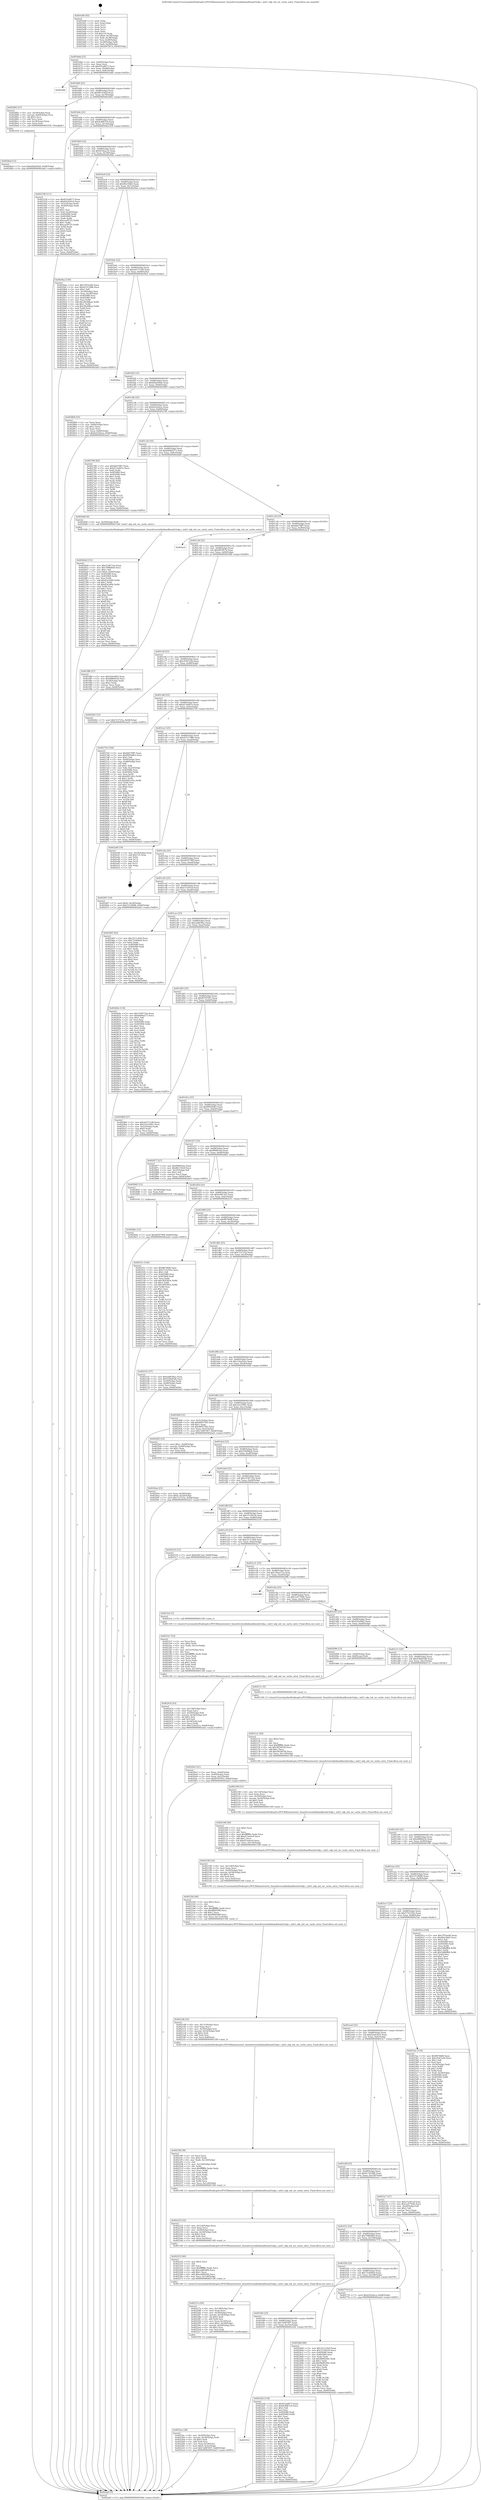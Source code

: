 digraph "0x401b40" {
  label = "0x401b40 (/mnt/c/Users/mathe/Desktop/tcc/POCII/binaries/extr_linuxdriversinfinibandhwmlx5odp.c_mlx5_odp_init_mr_cache_entry_Final-ollvm.out::main(0))"
  labelloc = "t"
  node[shape=record]

  Entry [label="",width=0.3,height=0.3,shape=circle,fillcolor=black,style=filled]
  "0x401b6d" [label="{
     0x401b6d [23]\l
     | [instrs]\l
     &nbsp;&nbsp;0x401b6d \<+3\>: mov -0x64(%rbp),%eax\l
     &nbsp;&nbsp;0x401b70 \<+2\>: mov %eax,%ecx\l
     &nbsp;&nbsp;0x401b72 \<+6\>: sub $0x832a8073,%ecx\l
     &nbsp;&nbsp;0x401b78 \<+3\>: mov %eax,-0x68(%rbp)\l
     &nbsp;&nbsp;0x401b7b \<+3\>: mov %ecx,-0x6c(%rbp)\l
     &nbsp;&nbsp;0x401b7e \<+6\>: je 0000000000402a6b \<main+0xf2b\>\l
  }"]
  "0x402a6b" [label="{
     0x402a6b\l
  }", style=dashed]
  "0x401b84" [label="{
     0x401b84 [22]\l
     | [instrs]\l
     &nbsp;&nbsp;0x401b84 \<+5\>: jmp 0000000000401b89 \<main+0x49\>\l
     &nbsp;&nbsp;0x401b89 \<+3\>: mov -0x68(%rbp),%eax\l
     &nbsp;&nbsp;0x401b8c \<+5\>: sub $0x8611042f,%eax\l
     &nbsp;&nbsp;0x401b91 \<+3\>: mov %eax,-0x70(%rbp)\l
     &nbsp;&nbsp;0x401b94 \<+6\>: je 0000000000402892 \<main+0xd52\>\l
  }"]
  Exit [label="",width=0.3,height=0.3,shape=circle,fillcolor=black,style=filled,peripheries=2]
  "0x402892" [label="{
     0x402892 [27]\l
     | [instrs]\l
     &nbsp;&nbsp;0x402892 \<+4\>: mov -0x50(%rbp),%rax\l
     &nbsp;&nbsp;0x402896 \<+4\>: movslq -0x60(%rbp),%rcx\l
     &nbsp;&nbsp;0x40289a \<+4\>: shl $0x5,%rcx\l
     &nbsp;&nbsp;0x40289e \<+3\>: add %rcx,%rax\l
     &nbsp;&nbsp;0x4028a1 \<+4\>: mov 0x18(%rax),%rax\l
     &nbsp;&nbsp;0x4028a5 \<+3\>: mov %rax,%rdi\l
     &nbsp;&nbsp;0x4028a8 \<+5\>: call 0000000000401030 \<free@plt\>\l
     | [calls]\l
     &nbsp;&nbsp;0x401030 \{1\} (unknown)\l
  }"]
  "0x401b9a" [label="{
     0x401b9a [22]\l
     | [instrs]\l
     &nbsp;&nbsp;0x401b9a \<+5\>: jmp 0000000000401b9f \<main+0x5f\>\l
     &nbsp;&nbsp;0x401b9f \<+3\>: mov -0x68(%rbp),%eax\l
     &nbsp;&nbsp;0x401ba2 \<+5\>: sub $0x8c8967c9,%eax\l
     &nbsp;&nbsp;0x401ba7 \<+3\>: mov %eax,-0x74(%rbp)\l
     &nbsp;&nbsp;0x401baa \<+6\>: je 0000000000402358 \<main+0x818\>\l
  }"]
  "0x4028de" [label="{
     0x4028de [12]\l
     | [instrs]\l
     &nbsp;&nbsp;0x4028de \<+7\>: movl $0xd650799f,-0x64(%rbp)\l
     &nbsp;&nbsp;0x4028e5 \<+5\>: jmp 0000000000402ad3 \<main+0xf93\>\l
  }"]
  "0x402358" [label="{
     0x402358 [111]\l
     | [instrs]\l
     &nbsp;&nbsp;0x402358 \<+5\>: mov $0x832a8073,%eax\l
     &nbsp;&nbsp;0x40235d \<+5\>: mov $0x62ed341d,%ecx\l
     &nbsp;&nbsp;0x402362 \<+3\>: mov -0x5c(%rbp),%edx\l
     &nbsp;&nbsp;0x402365 \<+3\>: cmp -0x58(%rbp),%edx\l
     &nbsp;&nbsp;0x402368 \<+4\>: setl %sil\l
     &nbsp;&nbsp;0x40236c \<+4\>: and $0x1,%sil\l
     &nbsp;&nbsp;0x402370 \<+4\>: mov %sil,-0x26(%rbp)\l
     &nbsp;&nbsp;0x402374 \<+7\>: mov 0x405080,%edx\l
     &nbsp;&nbsp;0x40237b \<+7\>: mov 0x405060,%edi\l
     &nbsp;&nbsp;0x402382 \<+3\>: mov %edx,%r8d\l
     &nbsp;&nbsp;0x402385 \<+7\>: add $0xcacf9725,%r8d\l
     &nbsp;&nbsp;0x40238c \<+4\>: sub $0x1,%r8d\l
     &nbsp;&nbsp;0x402390 \<+7\>: sub $0xcacf9725,%r8d\l
     &nbsp;&nbsp;0x402397 \<+4\>: imul %r8d,%edx\l
     &nbsp;&nbsp;0x40239b \<+3\>: and $0x1,%edx\l
     &nbsp;&nbsp;0x40239e \<+3\>: cmp $0x0,%edx\l
     &nbsp;&nbsp;0x4023a1 \<+4\>: sete %sil\l
     &nbsp;&nbsp;0x4023a5 \<+3\>: cmp $0xa,%edi\l
     &nbsp;&nbsp;0x4023a8 \<+4\>: setl %r9b\l
     &nbsp;&nbsp;0x4023ac \<+3\>: mov %sil,%r10b\l
     &nbsp;&nbsp;0x4023af \<+3\>: and %r9b,%r10b\l
     &nbsp;&nbsp;0x4023b2 \<+3\>: xor %r9b,%sil\l
     &nbsp;&nbsp;0x4023b5 \<+3\>: or %sil,%r10b\l
     &nbsp;&nbsp;0x4023b8 \<+4\>: test $0x1,%r10b\l
     &nbsp;&nbsp;0x4023bc \<+3\>: cmovne %ecx,%eax\l
     &nbsp;&nbsp;0x4023bf \<+3\>: mov %eax,-0x64(%rbp)\l
     &nbsp;&nbsp;0x4023c2 \<+5\>: jmp 0000000000402ad3 \<main+0xf93\>\l
  }"]
  "0x401bb0" [label="{
     0x401bb0 [22]\l
     | [instrs]\l
     &nbsp;&nbsp;0x401bb0 \<+5\>: jmp 0000000000401bb5 \<main+0x75\>\l
     &nbsp;&nbsp;0x401bb5 \<+3\>: mov -0x68(%rbp),%eax\l
     &nbsp;&nbsp;0x401bb8 \<+5\>: sub $0x953bac32,%eax\l
     &nbsp;&nbsp;0x401bbd \<+3\>: mov %eax,-0x78(%rbp)\l
     &nbsp;&nbsp;0x401bc0 \<+6\>: je 000000000040208a \<main+0x54a\>\l
  }"]
  "0x4028ad" [label="{
     0x4028ad [12]\l
     | [instrs]\l
     &nbsp;&nbsp;0x4028ad \<+7\>: movl $0xb0bd39a9,-0x64(%rbp)\l
     &nbsp;&nbsp;0x4028b4 \<+5\>: jmp 0000000000402ad3 \<main+0xf93\>\l
  }"]
  "0x40208a" [label="{
     0x40208a\l
  }", style=dashed]
  "0x401bc6" [label="{
     0x401bc6 [22]\l
     | [instrs]\l
     &nbsp;&nbsp;0x401bc6 \<+5\>: jmp 0000000000401bcb \<main+0x8b\>\l
     &nbsp;&nbsp;0x401bcb \<+3\>: mov -0x68(%rbp),%eax\l
     &nbsp;&nbsp;0x401bce \<+5\>: sub $0x9fa144b5,%eax\l
     &nbsp;&nbsp;0x401bd3 \<+3\>: mov %eax,-0x7c(%rbp)\l
     &nbsp;&nbsp;0x401bd6 \<+6\>: je 00000000004029aa \<main+0xe6a\>\l
  }"]
  "0x4026dd" [label="{
     0x4026dd [151]\l
     | [instrs]\l
     &nbsp;&nbsp;0x4026dd \<+5\>: mov $0x3106733a,%eax\l
     &nbsp;&nbsp;0x4026e2 \<+5\>: mov $0x70f80bb0,%ecx\l
     &nbsp;&nbsp;0x4026e7 \<+2\>: mov $0x1,%dl\l
     &nbsp;&nbsp;0x4026e9 \<+7\>: movl $0x0,-0x60(%rbp)\l
     &nbsp;&nbsp;0x4026f0 \<+7\>: mov 0x405080,%esi\l
     &nbsp;&nbsp;0x4026f7 \<+8\>: mov 0x405060,%r8d\l
     &nbsp;&nbsp;0x4026ff \<+3\>: mov %esi,%r9d\l
     &nbsp;&nbsp;0x402702 \<+7\>: add $0x83e5d94,%r9d\l
     &nbsp;&nbsp;0x402709 \<+4\>: sub $0x1,%r9d\l
     &nbsp;&nbsp;0x40270d \<+7\>: sub $0x83e5d94,%r9d\l
     &nbsp;&nbsp;0x402714 \<+4\>: imul %r9d,%esi\l
     &nbsp;&nbsp;0x402718 \<+3\>: and $0x1,%esi\l
     &nbsp;&nbsp;0x40271b \<+3\>: cmp $0x0,%esi\l
     &nbsp;&nbsp;0x40271e \<+4\>: sete %r10b\l
     &nbsp;&nbsp;0x402722 \<+4\>: cmp $0xa,%r8d\l
     &nbsp;&nbsp;0x402726 \<+4\>: setl %r11b\l
     &nbsp;&nbsp;0x40272a \<+3\>: mov %r10b,%bl\l
     &nbsp;&nbsp;0x40272d \<+3\>: xor $0xff,%bl\l
     &nbsp;&nbsp;0x402730 \<+3\>: mov %r11b,%r14b\l
     &nbsp;&nbsp;0x402733 \<+4\>: xor $0xff,%r14b\l
     &nbsp;&nbsp;0x402737 \<+3\>: xor $0x0,%dl\l
     &nbsp;&nbsp;0x40273a \<+3\>: mov %bl,%r15b\l
     &nbsp;&nbsp;0x40273d \<+4\>: and $0x0,%r15b\l
     &nbsp;&nbsp;0x402741 \<+3\>: and %dl,%r10b\l
     &nbsp;&nbsp;0x402744 \<+3\>: mov %r14b,%r12b\l
     &nbsp;&nbsp;0x402747 \<+4\>: and $0x0,%r12b\l
     &nbsp;&nbsp;0x40274b \<+3\>: and %dl,%r11b\l
     &nbsp;&nbsp;0x40274e \<+3\>: or %r10b,%r15b\l
     &nbsp;&nbsp;0x402751 \<+3\>: or %r11b,%r12b\l
     &nbsp;&nbsp;0x402754 \<+3\>: xor %r12b,%r15b\l
     &nbsp;&nbsp;0x402757 \<+3\>: or %r14b,%bl\l
     &nbsp;&nbsp;0x40275a \<+3\>: xor $0xff,%bl\l
     &nbsp;&nbsp;0x40275d \<+3\>: or $0x0,%dl\l
     &nbsp;&nbsp;0x402760 \<+2\>: and %dl,%bl\l
     &nbsp;&nbsp;0x402762 \<+3\>: or %bl,%r15b\l
     &nbsp;&nbsp;0x402765 \<+4\>: test $0x1,%r15b\l
     &nbsp;&nbsp;0x402769 \<+3\>: cmovne %ecx,%eax\l
     &nbsp;&nbsp;0x40276c \<+3\>: mov %eax,-0x64(%rbp)\l
     &nbsp;&nbsp;0x40276f \<+5\>: jmp 0000000000402ad3 \<main+0xf93\>\l
  }"]
  "0x4029aa" [label="{
     0x4029aa [150]\l
     | [instrs]\l
     &nbsp;&nbsp;0x4029aa \<+5\>: mov $0x7f55ee46,%eax\l
     &nbsp;&nbsp;0x4029af \<+5\>: mov $0xd5311986,%ecx\l
     &nbsp;&nbsp;0x4029b4 \<+2\>: mov $0x1,%dl\l
     &nbsp;&nbsp;0x4029b6 \<+3\>: mov -0x34(%rbp),%esi\l
     &nbsp;&nbsp;0x4029b9 \<+3\>: mov %esi,-0x24(%rbp)\l
     &nbsp;&nbsp;0x4029bc \<+7\>: mov 0x405080,%esi\l
     &nbsp;&nbsp;0x4029c3 \<+7\>: mov 0x405060,%edi\l
     &nbsp;&nbsp;0x4029ca \<+3\>: mov %esi,%r8d\l
     &nbsp;&nbsp;0x4029cd \<+7\>: add $0x39e48baa,%r8d\l
     &nbsp;&nbsp;0x4029d4 \<+4\>: sub $0x1,%r8d\l
     &nbsp;&nbsp;0x4029d8 \<+7\>: sub $0x39e48baa,%r8d\l
     &nbsp;&nbsp;0x4029df \<+4\>: imul %r8d,%esi\l
     &nbsp;&nbsp;0x4029e3 \<+3\>: and $0x1,%esi\l
     &nbsp;&nbsp;0x4029e6 \<+3\>: cmp $0x0,%esi\l
     &nbsp;&nbsp;0x4029e9 \<+4\>: sete %r9b\l
     &nbsp;&nbsp;0x4029ed \<+3\>: cmp $0xa,%edi\l
     &nbsp;&nbsp;0x4029f0 \<+4\>: setl %r10b\l
     &nbsp;&nbsp;0x4029f4 \<+3\>: mov %r9b,%r11b\l
     &nbsp;&nbsp;0x4029f7 \<+4\>: xor $0xff,%r11b\l
     &nbsp;&nbsp;0x4029fb \<+3\>: mov %r10b,%bl\l
     &nbsp;&nbsp;0x4029fe \<+3\>: xor $0xff,%bl\l
     &nbsp;&nbsp;0x402a01 \<+3\>: xor $0x1,%dl\l
     &nbsp;&nbsp;0x402a04 \<+3\>: mov %r11b,%r14b\l
     &nbsp;&nbsp;0x402a07 \<+4\>: and $0xff,%r14b\l
     &nbsp;&nbsp;0x402a0b \<+3\>: and %dl,%r9b\l
     &nbsp;&nbsp;0x402a0e \<+3\>: mov %bl,%r15b\l
     &nbsp;&nbsp;0x402a11 \<+4\>: and $0xff,%r15b\l
     &nbsp;&nbsp;0x402a15 \<+3\>: and %dl,%r10b\l
     &nbsp;&nbsp;0x402a18 \<+3\>: or %r9b,%r14b\l
     &nbsp;&nbsp;0x402a1b \<+3\>: or %r10b,%r15b\l
     &nbsp;&nbsp;0x402a1e \<+3\>: xor %r15b,%r14b\l
     &nbsp;&nbsp;0x402a21 \<+3\>: or %bl,%r11b\l
     &nbsp;&nbsp;0x402a24 \<+4\>: xor $0xff,%r11b\l
     &nbsp;&nbsp;0x402a28 \<+3\>: or $0x1,%dl\l
     &nbsp;&nbsp;0x402a2b \<+3\>: and %dl,%r11b\l
     &nbsp;&nbsp;0x402a2e \<+3\>: or %r11b,%r14b\l
     &nbsp;&nbsp;0x402a31 \<+4\>: test $0x1,%r14b\l
     &nbsp;&nbsp;0x402a35 \<+3\>: cmovne %ecx,%eax\l
     &nbsp;&nbsp;0x402a38 \<+3\>: mov %eax,-0x64(%rbp)\l
     &nbsp;&nbsp;0x402a3b \<+5\>: jmp 0000000000402ad3 \<main+0xf93\>\l
  }"]
  "0x401bdc" [label="{
     0x401bdc [22]\l
     | [instrs]\l
     &nbsp;&nbsp;0x401bdc \<+5\>: jmp 0000000000401be1 \<main+0xa1\>\l
     &nbsp;&nbsp;0x401be1 \<+3\>: mov -0x68(%rbp),%eax\l
     &nbsp;&nbsp;0x401be4 \<+5\>: sub $0xab5711d9,%eax\l
     &nbsp;&nbsp;0x401be9 \<+3\>: mov %eax,-0x80(%rbp)\l
     &nbsp;&nbsp;0x401bec \<+6\>: je 00000000004028ea \<main+0xdaa\>\l
  }"]
  "0x40241b" [label="{
     0x40241b [43]\l
     | [instrs]\l
     &nbsp;&nbsp;0x40241b \<+6\>: mov -0x130(%rbp),%ecx\l
     &nbsp;&nbsp;0x402421 \<+3\>: imul %eax,%ecx\l
     &nbsp;&nbsp;0x402424 \<+4\>: mov -0x50(%rbp),%r8\l
     &nbsp;&nbsp;0x402428 \<+4\>: movslq -0x54(%rbp),%r9\l
     &nbsp;&nbsp;0x40242c \<+4\>: shl $0x5,%r9\l
     &nbsp;&nbsp;0x402430 \<+3\>: add %r9,%r8\l
     &nbsp;&nbsp;0x402433 \<+4\>: mov 0x18(%r8),%r8\l
     &nbsp;&nbsp;0x402437 \<+3\>: mov %ecx,(%r8)\l
     &nbsp;&nbsp;0x40243a \<+7\>: movl $0x124a2b1a,-0x64(%rbp)\l
     &nbsp;&nbsp;0x402441 \<+5\>: jmp 0000000000402ad3 \<main+0xf93\>\l
  }"]
  "0x4028ea" [label="{
     0x4028ea\l
  }", style=dashed]
  "0x401bf2" [label="{
     0x401bf2 [25]\l
     | [instrs]\l
     &nbsp;&nbsp;0x401bf2 \<+5\>: jmp 0000000000401bf7 \<main+0xb7\>\l
     &nbsp;&nbsp;0x401bf7 \<+3\>: mov -0x68(%rbp),%eax\l
     &nbsp;&nbsp;0x401bfa \<+5\>: sub $0xb0bd39a9,%eax\l
     &nbsp;&nbsp;0x401bff \<+6\>: mov %eax,-0x84(%rbp)\l
     &nbsp;&nbsp;0x401c05 \<+6\>: je 00000000004028b9 \<main+0xd79\>\l
  }"]
  "0x4023e7" [label="{
     0x4023e7 [52]\l
     | [instrs]\l
     &nbsp;&nbsp;0x4023e7 \<+2\>: xor %ecx,%ecx\l
     &nbsp;&nbsp;0x4023e9 \<+5\>: mov $0x2,%edx\l
     &nbsp;&nbsp;0x4023ee \<+6\>: mov %edx,-0x12c(%rbp)\l
     &nbsp;&nbsp;0x4023f4 \<+1\>: cltd\l
     &nbsp;&nbsp;0x4023f5 \<+6\>: mov -0x12c(%rbp),%esi\l
     &nbsp;&nbsp;0x4023fb \<+2\>: idiv %esi\l
     &nbsp;&nbsp;0x4023fd \<+6\>: imul $0xfffffffe,%edx,%edx\l
     &nbsp;&nbsp;0x402403 \<+2\>: mov %ecx,%edi\l
     &nbsp;&nbsp;0x402405 \<+2\>: sub %edx,%edi\l
     &nbsp;&nbsp;0x402407 \<+2\>: mov %ecx,%edx\l
     &nbsp;&nbsp;0x402409 \<+3\>: sub $0x1,%edx\l
     &nbsp;&nbsp;0x40240c \<+2\>: add %edx,%edi\l
     &nbsp;&nbsp;0x40240e \<+2\>: sub %edi,%ecx\l
     &nbsp;&nbsp;0x402410 \<+6\>: mov %ecx,-0x130(%rbp)\l
     &nbsp;&nbsp;0x402416 \<+5\>: call 0000000000401160 \<next_i\>\l
     | [calls]\l
     &nbsp;&nbsp;0x401160 \{1\} (/mnt/c/Users/mathe/Desktop/tcc/POCII/binaries/extr_linuxdriversinfinibandhwmlx5odp.c_mlx5_odp_init_mr_cache_entry_Final-ollvm.out::next_i)\l
  }"]
  "0x4028b9" [label="{
     0x4028b9 [25]\l
     | [instrs]\l
     &nbsp;&nbsp;0x4028b9 \<+2\>: xor %eax,%eax\l
     &nbsp;&nbsp;0x4028bb \<+3\>: mov -0x60(%rbp),%ecx\l
     &nbsp;&nbsp;0x4028be \<+3\>: sub $0x1,%eax\l
     &nbsp;&nbsp;0x4028c1 \<+2\>: sub %eax,%ecx\l
     &nbsp;&nbsp;0x4028c3 \<+3\>: mov %ecx,-0x60(%rbp)\l
     &nbsp;&nbsp;0x4028c6 \<+7\>: movl $0xb2424eca,-0x64(%rbp)\l
     &nbsp;&nbsp;0x4028cd \<+5\>: jmp 0000000000402ad3 \<main+0xf93\>\l
  }"]
  "0x401c0b" [label="{
     0x401c0b [25]\l
     | [instrs]\l
     &nbsp;&nbsp;0x401c0b \<+5\>: jmp 0000000000401c10 \<main+0xd0\>\l
     &nbsp;&nbsp;0x401c10 \<+3\>: mov -0x68(%rbp),%eax\l
     &nbsp;&nbsp;0x401c13 \<+5\>: sub $0xb2424eca,%eax\l
     &nbsp;&nbsp;0x401c18 \<+6\>: mov %eax,-0x88(%rbp)\l
     &nbsp;&nbsp;0x401c1e \<+6\>: je 0000000000402780 \<main+0xc40\>\l
  }"]
  "0x401f5d" [label="{
     0x401f5d\l
  }", style=dashed]
  "0x402780" [label="{
     0x402780 [83]\l
     | [instrs]\l
     &nbsp;&nbsp;0x402780 \<+5\>: mov $0xbb070ff7,%eax\l
     &nbsp;&nbsp;0x402785 \<+5\>: mov $0xd11b0d7e,%ecx\l
     &nbsp;&nbsp;0x40278a \<+2\>: xor %edx,%edx\l
     &nbsp;&nbsp;0x40278c \<+7\>: mov 0x405080,%esi\l
     &nbsp;&nbsp;0x402793 \<+7\>: mov 0x405060,%edi\l
     &nbsp;&nbsp;0x40279a \<+3\>: sub $0x1,%edx\l
     &nbsp;&nbsp;0x40279d \<+3\>: mov %esi,%r8d\l
     &nbsp;&nbsp;0x4027a0 \<+3\>: add %edx,%r8d\l
     &nbsp;&nbsp;0x4027a3 \<+4\>: imul %r8d,%esi\l
     &nbsp;&nbsp;0x4027a7 \<+3\>: and $0x1,%esi\l
     &nbsp;&nbsp;0x4027aa \<+3\>: cmp $0x0,%esi\l
     &nbsp;&nbsp;0x4027ad \<+4\>: sete %r9b\l
     &nbsp;&nbsp;0x4027b1 \<+3\>: cmp $0xa,%edi\l
     &nbsp;&nbsp;0x4027b4 \<+4\>: setl %r10b\l
     &nbsp;&nbsp;0x4027b8 \<+3\>: mov %r9b,%r11b\l
     &nbsp;&nbsp;0x4027bb \<+3\>: and %r10b,%r11b\l
     &nbsp;&nbsp;0x4027be \<+3\>: xor %r10b,%r9b\l
     &nbsp;&nbsp;0x4027c1 \<+3\>: or %r9b,%r11b\l
     &nbsp;&nbsp;0x4027c4 \<+4\>: test $0x1,%r11b\l
     &nbsp;&nbsp;0x4027c8 \<+3\>: cmovne %ecx,%eax\l
     &nbsp;&nbsp;0x4027cb \<+3\>: mov %eax,-0x64(%rbp)\l
     &nbsp;&nbsp;0x4027ce \<+5\>: jmp 0000000000402ad3 \<main+0xf93\>\l
  }"]
  "0x401c24" [label="{
     0x401c24 [25]\l
     | [instrs]\l
     &nbsp;&nbsp;0x401c24 \<+5\>: jmp 0000000000401c29 \<main+0xe9\>\l
     &nbsp;&nbsp;0x401c29 \<+3\>: mov -0x68(%rbp),%eax\l
     &nbsp;&nbsp;0x401c2c \<+5\>: sub $0xb606d273,%eax\l
     &nbsp;&nbsp;0x401c31 \<+6\>: mov %eax,-0x8c(%rbp)\l
     &nbsp;&nbsp;0x401c37 \<+6\>: je 00000000004026d4 \<main+0xb94\>\l
  }"]
  "0x4022d2" [label="{
     0x4022d2 [134]\l
     | [instrs]\l
     &nbsp;&nbsp;0x4022d2 \<+5\>: mov $0x832a8073,%eax\l
     &nbsp;&nbsp;0x4022d7 \<+5\>: mov $0x8c8967c9,%ecx\l
     &nbsp;&nbsp;0x4022dc \<+2\>: mov $0x1,%dl\l
     &nbsp;&nbsp;0x4022de \<+2\>: xor %esi,%esi\l
     &nbsp;&nbsp;0x4022e0 \<+7\>: mov 0x405080,%edi\l
     &nbsp;&nbsp;0x4022e7 \<+8\>: mov 0x405060,%r8d\l
     &nbsp;&nbsp;0x4022ef \<+3\>: sub $0x1,%esi\l
     &nbsp;&nbsp;0x4022f2 \<+3\>: mov %edi,%r9d\l
     &nbsp;&nbsp;0x4022f5 \<+3\>: add %esi,%r9d\l
     &nbsp;&nbsp;0x4022f8 \<+4\>: imul %r9d,%edi\l
     &nbsp;&nbsp;0x4022fc \<+3\>: and $0x1,%edi\l
     &nbsp;&nbsp;0x4022ff \<+3\>: cmp $0x0,%edi\l
     &nbsp;&nbsp;0x402302 \<+4\>: sete %r10b\l
     &nbsp;&nbsp;0x402306 \<+4\>: cmp $0xa,%r8d\l
     &nbsp;&nbsp;0x40230a \<+4\>: setl %r11b\l
     &nbsp;&nbsp;0x40230e \<+3\>: mov %r10b,%bl\l
     &nbsp;&nbsp;0x402311 \<+3\>: xor $0xff,%bl\l
     &nbsp;&nbsp;0x402314 \<+3\>: mov %r11b,%r14b\l
     &nbsp;&nbsp;0x402317 \<+4\>: xor $0xff,%r14b\l
     &nbsp;&nbsp;0x40231b \<+3\>: xor $0x1,%dl\l
     &nbsp;&nbsp;0x40231e \<+3\>: mov %bl,%r15b\l
     &nbsp;&nbsp;0x402321 \<+4\>: and $0xff,%r15b\l
     &nbsp;&nbsp;0x402325 \<+3\>: and %dl,%r10b\l
     &nbsp;&nbsp;0x402328 \<+3\>: mov %r14b,%r12b\l
     &nbsp;&nbsp;0x40232b \<+4\>: and $0xff,%r12b\l
     &nbsp;&nbsp;0x40232f \<+3\>: and %dl,%r11b\l
     &nbsp;&nbsp;0x402332 \<+3\>: or %r10b,%r15b\l
     &nbsp;&nbsp;0x402335 \<+3\>: or %r11b,%r12b\l
     &nbsp;&nbsp;0x402338 \<+3\>: xor %r12b,%r15b\l
     &nbsp;&nbsp;0x40233b \<+3\>: or %r14b,%bl\l
     &nbsp;&nbsp;0x40233e \<+3\>: xor $0xff,%bl\l
     &nbsp;&nbsp;0x402341 \<+3\>: or $0x1,%dl\l
     &nbsp;&nbsp;0x402344 \<+2\>: and %dl,%bl\l
     &nbsp;&nbsp;0x402346 \<+3\>: or %bl,%r15b\l
     &nbsp;&nbsp;0x402349 \<+4\>: test $0x1,%r15b\l
     &nbsp;&nbsp;0x40234d \<+3\>: cmovne %ecx,%eax\l
     &nbsp;&nbsp;0x402350 \<+3\>: mov %eax,-0x64(%rbp)\l
     &nbsp;&nbsp;0x402353 \<+5\>: jmp 0000000000402ad3 \<main+0xf93\>\l
  }"]
  "0x4026d4" [label="{
     0x4026d4 [9]\l
     | [instrs]\l
     &nbsp;&nbsp;0x4026d4 \<+4\>: mov -0x50(%rbp),%rdi\l
     &nbsp;&nbsp;0x4026d8 \<+5\>: call 00000000004015d0 \<mlx5_odp_init_mr_cache_entry\>\l
     | [calls]\l
     &nbsp;&nbsp;0x4015d0 \{1\} (/mnt/c/Users/mathe/Desktop/tcc/POCII/binaries/extr_linuxdriversinfinibandhwmlx5odp.c_mlx5_odp_init_mr_cache_entry_Final-ollvm.out::mlx5_odp_init_mr_cache_entry)\l
  }"]
  "0x401c3d" [label="{
     0x401c3d [25]\l
     | [instrs]\l
     &nbsp;&nbsp;0x401c3d \<+5\>: jmp 0000000000401c42 \<main+0x102\>\l
     &nbsp;&nbsp;0x401c42 \<+3\>: mov -0x68(%rbp),%eax\l
     &nbsp;&nbsp;0x401c45 \<+5\>: sub $0xbb070ff7,%eax\l
     &nbsp;&nbsp;0x401c4a \<+6\>: mov %eax,-0x90(%rbp)\l
     &nbsp;&nbsp;0x401c50 \<+6\>: je 0000000000402ac0 \<main+0xf80\>\l
  }"]
  "0x401f44" [label="{
     0x401f44 [25]\l
     | [instrs]\l
     &nbsp;&nbsp;0x401f44 \<+5\>: jmp 0000000000401f49 \<main+0x409\>\l
     &nbsp;&nbsp;0x401f49 \<+3\>: mov -0x68(%rbp),%eax\l
     &nbsp;&nbsp;0x401f4c \<+5\>: sub $0x7a987407,%eax\l
     &nbsp;&nbsp;0x401f51 \<+6\>: mov %eax,-0x10c(%rbp)\l
     &nbsp;&nbsp;0x401f57 \<+6\>: je 00000000004022d2 \<main+0x792\>\l
  }"]
  "0x402ac0" [label="{
     0x402ac0\l
  }", style=dashed]
  "0x401c56" [label="{
     0x401c56 [25]\l
     | [instrs]\l
     &nbsp;&nbsp;0x401c56 \<+5\>: jmp 0000000000401c5b \<main+0x11b\>\l
     &nbsp;&nbsp;0x401c5b \<+3\>: mov -0x68(%rbp),%eax\l
     &nbsp;&nbsp;0x401c5e \<+5\>: sub $0xbf07fb7d,%eax\l
     &nbsp;&nbsp;0x401c63 \<+6\>: mov %eax,-0x94(%rbp)\l
     &nbsp;&nbsp;0x401c69 \<+6\>: je 0000000000401f80 \<main+0x440\>\l
  }"]
  "0x4024b8" [label="{
     0x4024b8 [88]\l
     | [instrs]\l
     &nbsp;&nbsp;0x4024b8 \<+5\>: mov $0x3211c0a9,%eax\l
     &nbsp;&nbsp;0x4024bd \<+5\>: mov $0x3135fe54,%ecx\l
     &nbsp;&nbsp;0x4024c2 \<+7\>: mov 0x405080,%edx\l
     &nbsp;&nbsp;0x4024c9 \<+7\>: mov 0x405060,%esi\l
     &nbsp;&nbsp;0x4024d0 \<+2\>: mov %edx,%edi\l
     &nbsp;&nbsp;0x4024d2 \<+6\>: sub $0x9b96240c,%edi\l
     &nbsp;&nbsp;0x4024d8 \<+3\>: sub $0x1,%edi\l
     &nbsp;&nbsp;0x4024db \<+6\>: add $0x9b96240c,%edi\l
     &nbsp;&nbsp;0x4024e1 \<+3\>: imul %edi,%edx\l
     &nbsp;&nbsp;0x4024e4 \<+3\>: and $0x1,%edx\l
     &nbsp;&nbsp;0x4024e7 \<+3\>: cmp $0x0,%edx\l
     &nbsp;&nbsp;0x4024ea \<+4\>: sete %r8b\l
     &nbsp;&nbsp;0x4024ee \<+3\>: cmp $0xa,%esi\l
     &nbsp;&nbsp;0x4024f1 \<+4\>: setl %r9b\l
     &nbsp;&nbsp;0x4024f5 \<+3\>: mov %r8b,%r10b\l
     &nbsp;&nbsp;0x4024f8 \<+3\>: and %r9b,%r10b\l
     &nbsp;&nbsp;0x4024fb \<+3\>: xor %r9b,%r8b\l
     &nbsp;&nbsp;0x4024fe \<+3\>: or %r8b,%r10b\l
     &nbsp;&nbsp;0x402501 \<+4\>: test $0x1,%r10b\l
     &nbsp;&nbsp;0x402505 \<+3\>: cmovne %ecx,%eax\l
     &nbsp;&nbsp;0x402508 \<+3\>: mov %eax,-0x64(%rbp)\l
     &nbsp;&nbsp;0x40250b \<+5\>: jmp 0000000000402ad3 \<main+0xf93\>\l
  }"]
  "0x401f80" [label="{
     0x401f80 [27]\l
     | [instrs]\l
     &nbsp;&nbsp;0x401f80 \<+5\>: mov $0x420cfdb5,%eax\l
     &nbsp;&nbsp;0x401f85 \<+5\>: mov $0x48f6b43d,%ecx\l
     &nbsp;&nbsp;0x401f8a \<+3\>: mov -0x30(%rbp),%edx\l
     &nbsp;&nbsp;0x401f8d \<+3\>: cmp $0x2,%edx\l
     &nbsp;&nbsp;0x401f90 \<+3\>: cmovne %ecx,%eax\l
     &nbsp;&nbsp;0x401f93 \<+3\>: mov %eax,-0x64(%rbp)\l
     &nbsp;&nbsp;0x401f96 \<+5\>: jmp 0000000000402ad3 \<main+0xf93\>\l
  }"]
  "0x401c6f" [label="{
     0x401c6f [25]\l
     | [instrs]\l
     &nbsp;&nbsp;0x401c6f \<+5\>: jmp 0000000000401c74 \<main+0x134\>\l
     &nbsp;&nbsp;0x401c74 \<+3\>: mov -0x68(%rbp),%eax\l
     &nbsp;&nbsp;0x401c77 \<+5\>: sub $0xc93b7a36,%eax\l
     &nbsp;&nbsp;0x401c7c \<+6\>: mov %eax,-0x98(%rbp)\l
     &nbsp;&nbsp;0x401c82 \<+6\>: je 0000000000402642 \<main+0xb02\>\l
  }"]
  "0x402ad3" [label="{
     0x402ad3 [5]\l
     | [instrs]\l
     &nbsp;&nbsp;0x402ad3 \<+5\>: jmp 0000000000401b6d \<main+0x2d\>\l
  }"]
  "0x401b40" [label="{
     0x401b40 [45]\l
     | [instrs]\l
     &nbsp;&nbsp;0x401b40 \<+1\>: push %rbp\l
     &nbsp;&nbsp;0x401b41 \<+3\>: mov %rsp,%rbp\l
     &nbsp;&nbsp;0x401b44 \<+2\>: push %r15\l
     &nbsp;&nbsp;0x401b46 \<+2\>: push %r14\l
     &nbsp;&nbsp;0x401b48 \<+2\>: push %r12\l
     &nbsp;&nbsp;0x401b4a \<+1\>: push %rbx\l
     &nbsp;&nbsp;0x401b4b \<+7\>: sub $0x110,%rsp\l
     &nbsp;&nbsp;0x401b52 \<+7\>: movl $0x0,-0x34(%rbp)\l
     &nbsp;&nbsp;0x401b59 \<+3\>: mov %edi,-0x38(%rbp)\l
     &nbsp;&nbsp;0x401b5c \<+4\>: mov %rsi,-0x40(%rbp)\l
     &nbsp;&nbsp;0x401b60 \<+3\>: mov -0x38(%rbp),%edi\l
     &nbsp;&nbsp;0x401b63 \<+3\>: mov %edi,-0x30(%rbp)\l
     &nbsp;&nbsp;0x401b66 \<+7\>: movl $0xbf07fb7d,-0x64(%rbp)\l
  }"]
  "0x401f2b" [label="{
     0x401f2b [25]\l
     | [instrs]\l
     &nbsp;&nbsp;0x401f2b \<+5\>: jmp 0000000000401f30 \<main+0x3f0\>\l
     &nbsp;&nbsp;0x401f30 \<+3\>: mov -0x68(%rbp),%eax\l
     &nbsp;&nbsp;0x401f33 \<+5\>: sub $0x73cb06e9,%eax\l
     &nbsp;&nbsp;0x401f38 \<+6\>: mov %eax,-0x108(%rbp)\l
     &nbsp;&nbsp;0x401f3e \<+6\>: je 00000000004024b8 \<main+0x978\>\l
  }"]
  "0x402642" [label="{
     0x402642 [12]\l
     | [instrs]\l
     &nbsp;&nbsp;0x402642 \<+7\>: movl $0x723725a,-0x64(%rbp)\l
     &nbsp;&nbsp;0x402649 \<+5\>: jmp 0000000000402ad3 \<main+0xf93\>\l
  }"]
  "0x401c88" [label="{
     0x401c88 [25]\l
     | [instrs]\l
     &nbsp;&nbsp;0x401c88 \<+5\>: jmp 0000000000401c8d \<main+0x14d\>\l
     &nbsp;&nbsp;0x401c8d \<+3\>: mov -0x68(%rbp),%eax\l
     &nbsp;&nbsp;0x401c90 \<+5\>: sub $0xd11b0d7e,%eax\l
     &nbsp;&nbsp;0x401c95 \<+6\>: mov %eax,-0x9c(%rbp)\l
     &nbsp;&nbsp;0x401c9b \<+6\>: je 00000000004027d3 \<main+0xc93\>\l
  }"]
  "0x402774" [label="{
     0x402774 [12]\l
     | [instrs]\l
     &nbsp;&nbsp;0x402774 \<+7\>: movl $0xb2424eca,-0x64(%rbp)\l
     &nbsp;&nbsp;0x40277b \<+5\>: jmp 0000000000402ad3 \<main+0xf93\>\l
  }"]
  "0x4027d3" [label="{
     0x4027d3 [164]\l
     | [instrs]\l
     &nbsp;&nbsp;0x4027d3 \<+5\>: mov $0xbb070ff7,%eax\l
     &nbsp;&nbsp;0x4027d8 \<+5\>: mov $0xf0920d63,%ecx\l
     &nbsp;&nbsp;0x4027dd \<+2\>: mov $0x1,%dl\l
     &nbsp;&nbsp;0x4027df \<+3\>: mov -0x60(%rbp),%esi\l
     &nbsp;&nbsp;0x4027e2 \<+3\>: cmp -0x48(%rbp),%esi\l
     &nbsp;&nbsp;0x4027e5 \<+4\>: setl %dil\l
     &nbsp;&nbsp;0x4027e9 \<+4\>: and $0x1,%dil\l
     &nbsp;&nbsp;0x4027ed \<+4\>: mov %dil,-0x25(%rbp)\l
     &nbsp;&nbsp;0x4027f1 \<+7\>: mov 0x405080,%esi\l
     &nbsp;&nbsp;0x4027f8 \<+8\>: mov 0x405060,%r8d\l
     &nbsp;&nbsp;0x402800 \<+3\>: mov %esi,%r9d\l
     &nbsp;&nbsp;0x402803 \<+7\>: add $0xb9f12d3c,%r9d\l
     &nbsp;&nbsp;0x40280a \<+4\>: sub $0x1,%r9d\l
     &nbsp;&nbsp;0x40280e \<+7\>: sub $0xb9f12d3c,%r9d\l
     &nbsp;&nbsp;0x402815 \<+4\>: imul %r9d,%esi\l
     &nbsp;&nbsp;0x402819 \<+3\>: and $0x1,%esi\l
     &nbsp;&nbsp;0x40281c \<+3\>: cmp $0x0,%esi\l
     &nbsp;&nbsp;0x40281f \<+4\>: sete %dil\l
     &nbsp;&nbsp;0x402823 \<+4\>: cmp $0xa,%r8d\l
     &nbsp;&nbsp;0x402827 \<+4\>: setl %r10b\l
     &nbsp;&nbsp;0x40282b \<+3\>: mov %dil,%r11b\l
     &nbsp;&nbsp;0x40282e \<+4\>: xor $0xff,%r11b\l
     &nbsp;&nbsp;0x402832 \<+3\>: mov %r10b,%bl\l
     &nbsp;&nbsp;0x402835 \<+3\>: xor $0xff,%bl\l
     &nbsp;&nbsp;0x402838 \<+3\>: xor $0x0,%dl\l
     &nbsp;&nbsp;0x40283b \<+3\>: mov %r11b,%r14b\l
     &nbsp;&nbsp;0x40283e \<+4\>: and $0x0,%r14b\l
     &nbsp;&nbsp;0x402842 \<+3\>: and %dl,%dil\l
     &nbsp;&nbsp;0x402845 \<+3\>: mov %bl,%r15b\l
     &nbsp;&nbsp;0x402848 \<+4\>: and $0x0,%r15b\l
     &nbsp;&nbsp;0x40284c \<+3\>: and %dl,%r10b\l
     &nbsp;&nbsp;0x40284f \<+3\>: or %dil,%r14b\l
     &nbsp;&nbsp;0x402852 \<+3\>: or %r10b,%r15b\l
     &nbsp;&nbsp;0x402855 \<+3\>: xor %r15b,%r14b\l
     &nbsp;&nbsp;0x402858 \<+3\>: or %bl,%r11b\l
     &nbsp;&nbsp;0x40285b \<+4\>: xor $0xff,%r11b\l
     &nbsp;&nbsp;0x40285f \<+3\>: or $0x0,%dl\l
     &nbsp;&nbsp;0x402862 \<+3\>: and %dl,%r11b\l
     &nbsp;&nbsp;0x402865 \<+3\>: or %r11b,%r14b\l
     &nbsp;&nbsp;0x402868 \<+4\>: test $0x1,%r14b\l
     &nbsp;&nbsp;0x40286c \<+3\>: cmovne %ecx,%eax\l
     &nbsp;&nbsp;0x40286f \<+3\>: mov %eax,-0x64(%rbp)\l
     &nbsp;&nbsp;0x402872 \<+5\>: jmp 0000000000402ad3 \<main+0xf93\>\l
  }"]
  "0x401ca1" [label="{
     0x401ca1 [25]\l
     | [instrs]\l
     &nbsp;&nbsp;0x401ca1 \<+5\>: jmp 0000000000401ca6 \<main+0x166\>\l
     &nbsp;&nbsp;0x401ca6 \<+3\>: mov -0x68(%rbp),%eax\l
     &nbsp;&nbsp;0x401ca9 \<+5\>: sub $0xd5311986,%eax\l
     &nbsp;&nbsp;0x401cae \<+6\>: mov %eax,-0xa0(%rbp)\l
     &nbsp;&nbsp;0x401cb4 \<+6\>: je 0000000000402a40 \<main+0xf00\>\l
  }"]
  "0x401f12" [label="{
     0x401f12 [25]\l
     | [instrs]\l
     &nbsp;&nbsp;0x401f12 \<+5\>: jmp 0000000000401f17 \<main+0x3d7\>\l
     &nbsp;&nbsp;0x401f17 \<+3\>: mov -0x68(%rbp),%eax\l
     &nbsp;&nbsp;0x401f1a \<+5\>: sub $0x70f80bb0,%eax\l
     &nbsp;&nbsp;0x401f1f \<+6\>: mov %eax,-0x104(%rbp)\l
     &nbsp;&nbsp;0x401f25 \<+6\>: je 0000000000402774 \<main+0xc34\>\l
  }"]
  "0x402a40" [label="{
     0x402a40 [19]\l
     | [instrs]\l
     &nbsp;&nbsp;0x402a40 \<+3\>: mov -0x24(%rbp),%eax\l
     &nbsp;&nbsp;0x402a43 \<+7\>: add $0x110,%rsp\l
     &nbsp;&nbsp;0x402a4a \<+1\>: pop %rbx\l
     &nbsp;&nbsp;0x402a4b \<+2\>: pop %r12\l
     &nbsp;&nbsp;0x402a4d \<+2\>: pop %r14\l
     &nbsp;&nbsp;0x402a4f \<+2\>: pop %r15\l
     &nbsp;&nbsp;0x402a51 \<+1\>: pop %rbp\l
     &nbsp;&nbsp;0x402a52 \<+1\>: ret\l
  }"]
  "0x401cba" [label="{
     0x401cba [25]\l
     | [instrs]\l
     &nbsp;&nbsp;0x401cba \<+5\>: jmp 0000000000401cbf \<main+0x17f\>\l
     &nbsp;&nbsp;0x401cbf \<+3\>: mov -0x68(%rbp),%eax\l
     &nbsp;&nbsp;0x401cc2 \<+5\>: sub $0xd650799f,%eax\l
     &nbsp;&nbsp;0x401cc7 \<+6\>: mov %eax,-0xa4(%rbp)\l
     &nbsp;&nbsp;0x401ccd \<+6\>: je 0000000000402907 \<main+0xdc7\>\l
  }"]
  "0x402a53" [label="{
     0x402a53\l
  }", style=dashed]
  "0x402907" [label="{
     0x402907 [19]\l
     | [instrs]\l
     &nbsp;&nbsp;0x402907 \<+7\>: movl $0x0,-0x34(%rbp)\l
     &nbsp;&nbsp;0x40290e \<+7\>: movl $0x531284f6,-0x64(%rbp)\l
     &nbsp;&nbsp;0x402915 \<+5\>: jmp 0000000000402ad3 \<main+0xf93\>\l
  }"]
  "0x401cd3" [label="{
     0x401cd3 [25]\l
     | [instrs]\l
     &nbsp;&nbsp;0x401cd3 \<+5\>: jmp 0000000000401cd8 \<main+0x198\>\l
     &nbsp;&nbsp;0x401cd8 \<+3\>: mov -0x68(%rbp),%eax\l
     &nbsp;&nbsp;0x401cdb \<+5\>: sub $0xe7e501ef,%eax\l
     &nbsp;&nbsp;0x401ce0 \<+6\>: mov %eax,-0xa8(%rbp)\l
     &nbsp;&nbsp;0x401ce6 \<+6\>: je 0000000000402465 \<main+0x925\>\l
  }"]
  "0x401ef9" [label="{
     0x401ef9 [25]\l
     | [instrs]\l
     &nbsp;&nbsp;0x401ef9 \<+5\>: jmp 0000000000401efe \<main+0x3be\>\l
     &nbsp;&nbsp;0x401efe \<+3\>: mov -0x68(%rbp),%eax\l
     &nbsp;&nbsp;0x401f01 \<+5\>: sub $0x6c7d1696,%eax\l
     &nbsp;&nbsp;0x401f06 \<+6\>: mov %eax,-0x100(%rbp)\l
     &nbsp;&nbsp;0x401f0c \<+6\>: je 0000000000402a53 \<main+0xf13\>\l
  }"]
  "0x402465" [label="{
     0x402465 [83]\l
     | [instrs]\l
     &nbsp;&nbsp;0x402465 \<+5\>: mov $0x3211c0a9,%eax\l
     &nbsp;&nbsp;0x40246a \<+5\>: mov $0x73cb06e9,%ecx\l
     &nbsp;&nbsp;0x40246f \<+2\>: xor %edx,%edx\l
     &nbsp;&nbsp;0x402471 \<+7\>: mov 0x405080,%esi\l
     &nbsp;&nbsp;0x402478 \<+7\>: mov 0x405060,%edi\l
     &nbsp;&nbsp;0x40247f \<+3\>: sub $0x1,%edx\l
     &nbsp;&nbsp;0x402482 \<+3\>: mov %esi,%r8d\l
     &nbsp;&nbsp;0x402485 \<+3\>: add %edx,%r8d\l
     &nbsp;&nbsp;0x402488 \<+4\>: imul %r8d,%esi\l
     &nbsp;&nbsp;0x40248c \<+3\>: and $0x1,%esi\l
     &nbsp;&nbsp;0x40248f \<+3\>: cmp $0x0,%esi\l
     &nbsp;&nbsp;0x402492 \<+4\>: sete %r9b\l
     &nbsp;&nbsp;0x402496 \<+3\>: cmp $0xa,%edi\l
     &nbsp;&nbsp;0x402499 \<+4\>: setl %r10b\l
     &nbsp;&nbsp;0x40249d \<+3\>: mov %r9b,%r11b\l
     &nbsp;&nbsp;0x4024a0 \<+3\>: and %r10b,%r11b\l
     &nbsp;&nbsp;0x4024a3 \<+3\>: xor %r10b,%r9b\l
     &nbsp;&nbsp;0x4024a6 \<+3\>: or %r9b,%r11b\l
     &nbsp;&nbsp;0x4024a9 \<+4\>: test $0x1,%r11b\l
     &nbsp;&nbsp;0x4024ad \<+3\>: cmovne %ecx,%eax\l
     &nbsp;&nbsp;0x4024b0 \<+3\>: mov %eax,-0x64(%rbp)\l
     &nbsp;&nbsp;0x4024b3 \<+5\>: jmp 0000000000402ad3 \<main+0xf93\>\l
  }"]
  "0x401cec" [label="{
     0x401cec [25]\l
     | [instrs]\l
     &nbsp;&nbsp;0x401cec \<+5\>: jmp 0000000000401cf1 \<main+0x1b1\>\l
     &nbsp;&nbsp;0x401cf1 \<+3\>: mov -0x68(%rbp),%eax\l
     &nbsp;&nbsp;0x401cf4 \<+5\>: sub $0xedd638ac,%eax\l
     &nbsp;&nbsp;0x401cf9 \<+6\>: mov %eax,-0xac(%rbp)\l
     &nbsp;&nbsp;0x401cff \<+6\>: je 000000000040264e \<main+0xb0e\>\l
  }"]
  "0x4023c7" [label="{
     0x4023c7 [27]\l
     | [instrs]\l
     &nbsp;&nbsp;0x4023c7 \<+5\>: mov $0xe7e501ef,%eax\l
     &nbsp;&nbsp;0x4023cc \<+5\>: mov $0x3cd77b0b,%ecx\l
     &nbsp;&nbsp;0x4023d1 \<+3\>: mov -0x26(%rbp),%dl\l
     &nbsp;&nbsp;0x4023d4 \<+3\>: test $0x1,%dl\l
     &nbsp;&nbsp;0x4023d7 \<+3\>: cmovne %ecx,%eax\l
     &nbsp;&nbsp;0x4023da \<+3\>: mov %eax,-0x64(%rbp)\l
     &nbsp;&nbsp;0x4023dd \<+5\>: jmp 0000000000402ad3 \<main+0xf93\>\l
  }"]
  "0x40264e" [label="{
     0x40264e [134]\l
     | [instrs]\l
     &nbsp;&nbsp;0x40264e \<+5\>: mov $0x3106733a,%eax\l
     &nbsp;&nbsp;0x402653 \<+5\>: mov $0xb606d273,%ecx\l
     &nbsp;&nbsp;0x402658 \<+2\>: mov $0x1,%dl\l
     &nbsp;&nbsp;0x40265a \<+2\>: xor %esi,%esi\l
     &nbsp;&nbsp;0x40265c \<+7\>: mov 0x405080,%edi\l
     &nbsp;&nbsp;0x402663 \<+8\>: mov 0x405060,%r8d\l
     &nbsp;&nbsp;0x40266b \<+3\>: sub $0x1,%esi\l
     &nbsp;&nbsp;0x40266e \<+3\>: mov %edi,%r9d\l
     &nbsp;&nbsp;0x402671 \<+3\>: add %esi,%r9d\l
     &nbsp;&nbsp;0x402674 \<+4\>: imul %r9d,%edi\l
     &nbsp;&nbsp;0x402678 \<+3\>: and $0x1,%edi\l
     &nbsp;&nbsp;0x40267b \<+3\>: cmp $0x0,%edi\l
     &nbsp;&nbsp;0x40267e \<+4\>: sete %r10b\l
     &nbsp;&nbsp;0x402682 \<+4\>: cmp $0xa,%r8d\l
     &nbsp;&nbsp;0x402686 \<+4\>: setl %r11b\l
     &nbsp;&nbsp;0x40268a \<+3\>: mov %r10b,%bl\l
     &nbsp;&nbsp;0x40268d \<+3\>: xor $0xff,%bl\l
     &nbsp;&nbsp;0x402690 \<+3\>: mov %r11b,%r14b\l
     &nbsp;&nbsp;0x402693 \<+4\>: xor $0xff,%r14b\l
     &nbsp;&nbsp;0x402697 \<+3\>: xor $0x0,%dl\l
     &nbsp;&nbsp;0x40269a \<+3\>: mov %bl,%r15b\l
     &nbsp;&nbsp;0x40269d \<+4\>: and $0x0,%r15b\l
     &nbsp;&nbsp;0x4026a1 \<+3\>: and %dl,%r10b\l
     &nbsp;&nbsp;0x4026a4 \<+3\>: mov %r14b,%r12b\l
     &nbsp;&nbsp;0x4026a7 \<+4\>: and $0x0,%r12b\l
     &nbsp;&nbsp;0x4026ab \<+3\>: and %dl,%r11b\l
     &nbsp;&nbsp;0x4026ae \<+3\>: or %r10b,%r15b\l
     &nbsp;&nbsp;0x4026b1 \<+3\>: or %r11b,%r12b\l
     &nbsp;&nbsp;0x4026b4 \<+3\>: xor %r12b,%r15b\l
     &nbsp;&nbsp;0x4026b7 \<+3\>: or %r14b,%bl\l
     &nbsp;&nbsp;0x4026ba \<+3\>: xor $0xff,%bl\l
     &nbsp;&nbsp;0x4026bd \<+3\>: or $0x0,%dl\l
     &nbsp;&nbsp;0x4026c0 \<+2\>: and %dl,%bl\l
     &nbsp;&nbsp;0x4026c2 \<+3\>: or %bl,%r15b\l
     &nbsp;&nbsp;0x4026c5 \<+4\>: test $0x1,%r15b\l
     &nbsp;&nbsp;0x4026c9 \<+3\>: cmovne %ecx,%eax\l
     &nbsp;&nbsp;0x4026cc \<+3\>: mov %eax,-0x64(%rbp)\l
     &nbsp;&nbsp;0x4026cf \<+5\>: jmp 0000000000402ad3 \<main+0xf93\>\l
  }"]
  "0x401d05" [label="{
     0x401d05 [25]\l
     | [instrs]\l
     &nbsp;&nbsp;0x401d05 \<+5\>: jmp 0000000000401d0a \<main+0x1ca\>\l
     &nbsp;&nbsp;0x401d0a \<+3\>: mov -0x68(%rbp),%eax\l
     &nbsp;&nbsp;0x401d0d \<+5\>: sub $0xf0787955,%eax\l
     &nbsp;&nbsp;0x401d12 \<+6\>: mov %eax,-0xb0(%rbp)\l
     &nbsp;&nbsp;0x401d18 \<+6\>: je 00000000004020b8 \<main+0x578\>\l
  }"]
  "0x401ee0" [label="{
     0x401ee0 [25]\l
     | [instrs]\l
     &nbsp;&nbsp;0x401ee0 \<+5\>: jmp 0000000000401ee5 \<main+0x3a5\>\l
     &nbsp;&nbsp;0x401ee5 \<+3\>: mov -0x68(%rbp),%eax\l
     &nbsp;&nbsp;0x401ee8 \<+5\>: sub $0x62ed341d,%eax\l
     &nbsp;&nbsp;0x401eed \<+6\>: mov %eax,-0xfc(%rbp)\l
     &nbsp;&nbsp;0x401ef3 \<+6\>: je 00000000004023c7 \<main+0x887\>\l
  }"]
  "0x4020b8" [label="{
     0x4020b8 [27]\l
     | [instrs]\l
     &nbsp;&nbsp;0x4020b8 \<+5\>: mov $0xab5711d9,%eax\l
     &nbsp;&nbsp;0x4020bd \<+5\>: mov $0x22a33901,%ecx\l
     &nbsp;&nbsp;0x4020c2 \<+3\>: mov -0x2c(%rbp),%edx\l
     &nbsp;&nbsp;0x4020c5 \<+3\>: cmp $0x0,%edx\l
     &nbsp;&nbsp;0x4020c8 \<+3\>: cmove %ecx,%eax\l
     &nbsp;&nbsp;0x4020cb \<+3\>: mov %eax,-0x64(%rbp)\l
     &nbsp;&nbsp;0x4020ce \<+5\>: jmp 0000000000402ad3 \<main+0xf93\>\l
  }"]
  "0x401d1e" [label="{
     0x401d1e [25]\l
     | [instrs]\l
     &nbsp;&nbsp;0x401d1e \<+5\>: jmp 0000000000401d23 \<main+0x1e3\>\l
     &nbsp;&nbsp;0x401d23 \<+3\>: mov -0x68(%rbp),%eax\l
     &nbsp;&nbsp;0x401d26 \<+5\>: sub $0xf0920d63,%eax\l
     &nbsp;&nbsp;0x401d2b \<+6\>: mov %eax,-0xb4(%rbp)\l
     &nbsp;&nbsp;0x401d31 \<+6\>: je 0000000000402877 \<main+0xd37\>\l
  }"]
  "0x4025ac" [label="{
     0x4025ac [150]\l
     | [instrs]\l
     &nbsp;&nbsp;0x4025ac \<+5\>: mov $0xff476fd8,%eax\l
     &nbsp;&nbsp;0x4025b1 \<+5\>: mov $0xc93b7a36,%ecx\l
     &nbsp;&nbsp;0x4025b6 \<+2\>: mov $0x1,%dl\l
     &nbsp;&nbsp;0x4025b8 \<+2\>: xor %esi,%esi\l
     &nbsp;&nbsp;0x4025ba \<+3\>: mov -0x54(%rbp),%edi\l
     &nbsp;&nbsp;0x4025bd \<+3\>: mov %esi,%r8d\l
     &nbsp;&nbsp;0x4025c0 \<+4\>: sub $0x1,%r8d\l
     &nbsp;&nbsp;0x4025c4 \<+3\>: sub %r8d,%edi\l
     &nbsp;&nbsp;0x4025c7 \<+3\>: mov %edi,-0x54(%rbp)\l
     &nbsp;&nbsp;0x4025ca \<+7\>: mov 0x405080,%edi\l
     &nbsp;&nbsp;0x4025d1 \<+8\>: mov 0x405060,%r8d\l
     &nbsp;&nbsp;0x4025d9 \<+3\>: sub $0x1,%esi\l
     &nbsp;&nbsp;0x4025dc \<+3\>: mov %edi,%r9d\l
     &nbsp;&nbsp;0x4025df \<+3\>: add %esi,%r9d\l
     &nbsp;&nbsp;0x4025e2 \<+4\>: imul %r9d,%edi\l
     &nbsp;&nbsp;0x4025e6 \<+3\>: and $0x1,%edi\l
     &nbsp;&nbsp;0x4025e9 \<+3\>: cmp $0x0,%edi\l
     &nbsp;&nbsp;0x4025ec \<+4\>: sete %r10b\l
     &nbsp;&nbsp;0x4025f0 \<+4\>: cmp $0xa,%r8d\l
     &nbsp;&nbsp;0x4025f4 \<+4\>: setl %r11b\l
     &nbsp;&nbsp;0x4025f8 \<+3\>: mov %r10b,%bl\l
     &nbsp;&nbsp;0x4025fb \<+3\>: xor $0xff,%bl\l
     &nbsp;&nbsp;0x4025fe \<+3\>: mov %r11b,%r14b\l
     &nbsp;&nbsp;0x402601 \<+4\>: xor $0xff,%r14b\l
     &nbsp;&nbsp;0x402605 \<+3\>: xor $0x0,%dl\l
     &nbsp;&nbsp;0x402608 \<+3\>: mov %bl,%r15b\l
     &nbsp;&nbsp;0x40260b \<+4\>: and $0x0,%r15b\l
     &nbsp;&nbsp;0x40260f \<+3\>: and %dl,%r10b\l
     &nbsp;&nbsp;0x402612 \<+3\>: mov %r14b,%r12b\l
     &nbsp;&nbsp;0x402615 \<+4\>: and $0x0,%r12b\l
     &nbsp;&nbsp;0x402619 \<+3\>: and %dl,%r11b\l
     &nbsp;&nbsp;0x40261c \<+3\>: or %r10b,%r15b\l
     &nbsp;&nbsp;0x40261f \<+3\>: or %r11b,%r12b\l
     &nbsp;&nbsp;0x402622 \<+3\>: xor %r12b,%r15b\l
     &nbsp;&nbsp;0x402625 \<+3\>: or %r14b,%bl\l
     &nbsp;&nbsp;0x402628 \<+3\>: xor $0xff,%bl\l
     &nbsp;&nbsp;0x40262b \<+3\>: or $0x0,%dl\l
     &nbsp;&nbsp;0x40262e \<+2\>: and %dl,%bl\l
     &nbsp;&nbsp;0x402630 \<+3\>: or %bl,%r15b\l
     &nbsp;&nbsp;0x402633 \<+4\>: test $0x1,%r15b\l
     &nbsp;&nbsp;0x402637 \<+3\>: cmovne %ecx,%eax\l
     &nbsp;&nbsp;0x40263a \<+3\>: mov %eax,-0x64(%rbp)\l
     &nbsp;&nbsp;0x40263d \<+5\>: jmp 0000000000402ad3 \<main+0xf93\>\l
  }"]
  "0x402877" [label="{
     0x402877 [27]\l
     | [instrs]\l
     &nbsp;&nbsp;0x402877 \<+5\>: mov $0xf96803ae,%eax\l
     &nbsp;&nbsp;0x40287c \<+5\>: mov $0x8611042f,%ecx\l
     &nbsp;&nbsp;0x402881 \<+3\>: mov -0x25(%rbp),%dl\l
     &nbsp;&nbsp;0x402884 \<+3\>: test $0x1,%dl\l
     &nbsp;&nbsp;0x402887 \<+3\>: cmovne %ecx,%eax\l
     &nbsp;&nbsp;0x40288a \<+3\>: mov %eax,-0x64(%rbp)\l
     &nbsp;&nbsp;0x40288d \<+5\>: jmp 0000000000402ad3 \<main+0xf93\>\l
  }"]
  "0x401d37" [label="{
     0x401d37 [25]\l
     | [instrs]\l
     &nbsp;&nbsp;0x401d37 \<+5\>: jmp 0000000000401d3c \<main+0x1fc\>\l
     &nbsp;&nbsp;0x401d3c \<+3\>: mov -0x68(%rbp),%eax\l
     &nbsp;&nbsp;0x401d3f \<+5\>: sub $0xf96803ae,%eax\l
     &nbsp;&nbsp;0x401d44 \<+6\>: mov %eax,-0xb8(%rbp)\l
     &nbsp;&nbsp;0x401d4a \<+6\>: je 00000000004028d2 \<main+0xd92\>\l
  }"]
  "0x401ec7" [label="{
     0x401ec7 [25]\l
     | [instrs]\l
     &nbsp;&nbsp;0x401ec7 \<+5\>: jmp 0000000000401ecc \<main+0x38c\>\l
     &nbsp;&nbsp;0x401ecc \<+3\>: mov -0x68(%rbp),%eax\l
     &nbsp;&nbsp;0x401ecf \<+5\>: sub $0x571b105a,%eax\l
     &nbsp;&nbsp;0x401ed4 \<+6\>: mov %eax,-0xf8(%rbp)\l
     &nbsp;&nbsp;0x401eda \<+6\>: je 00000000004025ac \<main+0xa6c\>\l
  }"]
  "0x4028d2" [label="{
     0x4028d2 [12]\l
     | [instrs]\l
     &nbsp;&nbsp;0x4028d2 \<+4\>: mov -0x50(%rbp),%rax\l
     &nbsp;&nbsp;0x4028d6 \<+3\>: mov %rax,%rdi\l
     &nbsp;&nbsp;0x4028d9 \<+5\>: call 0000000000401030 \<free@plt\>\l
     | [calls]\l
     &nbsp;&nbsp;0x401030 \{1\} (unknown)\l
  }"]
  "0x401d50" [label="{
     0x401d50 [25]\l
     | [instrs]\l
     &nbsp;&nbsp;0x401d50 \<+5\>: jmp 0000000000401d55 \<main+0x215\>\l
     &nbsp;&nbsp;0x401d55 \<+3\>: mov -0x68(%rbp),%eax\l
     &nbsp;&nbsp;0x401d58 \<+5\>: sub $0xfc6813a5,%eax\l
     &nbsp;&nbsp;0x401d5d \<+6\>: mov %eax,-0xbc(%rbp)\l
     &nbsp;&nbsp;0x401d63 \<+6\>: je 000000000040251c \<main+0x9dc\>\l
  }"]
  "0x40291a" [label="{
     0x40291a [144]\l
     | [instrs]\l
     &nbsp;&nbsp;0x40291a \<+5\>: mov $0x7f55ee46,%eax\l
     &nbsp;&nbsp;0x40291f \<+5\>: mov $0x9fa144b5,%ecx\l
     &nbsp;&nbsp;0x402924 \<+2\>: mov $0x1,%dl\l
     &nbsp;&nbsp;0x402926 \<+7\>: mov 0x405080,%esi\l
     &nbsp;&nbsp;0x40292d \<+7\>: mov 0x405060,%edi\l
     &nbsp;&nbsp;0x402934 \<+3\>: mov %esi,%r8d\l
     &nbsp;&nbsp;0x402937 \<+7\>: sub $0x5d8bff64,%r8d\l
     &nbsp;&nbsp;0x40293e \<+4\>: sub $0x1,%r8d\l
     &nbsp;&nbsp;0x402942 \<+7\>: add $0x5d8bff64,%r8d\l
     &nbsp;&nbsp;0x402949 \<+4\>: imul %r8d,%esi\l
     &nbsp;&nbsp;0x40294d \<+3\>: and $0x1,%esi\l
     &nbsp;&nbsp;0x402950 \<+3\>: cmp $0x0,%esi\l
     &nbsp;&nbsp;0x402953 \<+4\>: sete %r9b\l
     &nbsp;&nbsp;0x402957 \<+3\>: cmp $0xa,%edi\l
     &nbsp;&nbsp;0x40295a \<+4\>: setl %r10b\l
     &nbsp;&nbsp;0x40295e \<+3\>: mov %r9b,%r11b\l
     &nbsp;&nbsp;0x402961 \<+4\>: xor $0xff,%r11b\l
     &nbsp;&nbsp;0x402965 \<+3\>: mov %r10b,%bl\l
     &nbsp;&nbsp;0x402968 \<+3\>: xor $0xff,%bl\l
     &nbsp;&nbsp;0x40296b \<+3\>: xor $0x0,%dl\l
     &nbsp;&nbsp;0x40296e \<+3\>: mov %r11b,%r14b\l
     &nbsp;&nbsp;0x402971 \<+4\>: and $0x0,%r14b\l
     &nbsp;&nbsp;0x402975 \<+3\>: and %dl,%r9b\l
     &nbsp;&nbsp;0x402978 \<+3\>: mov %bl,%r15b\l
     &nbsp;&nbsp;0x40297b \<+4\>: and $0x0,%r15b\l
     &nbsp;&nbsp;0x40297f \<+3\>: and %dl,%r10b\l
     &nbsp;&nbsp;0x402982 \<+3\>: or %r9b,%r14b\l
     &nbsp;&nbsp;0x402985 \<+3\>: or %r10b,%r15b\l
     &nbsp;&nbsp;0x402988 \<+3\>: xor %r15b,%r14b\l
     &nbsp;&nbsp;0x40298b \<+3\>: or %bl,%r11b\l
     &nbsp;&nbsp;0x40298e \<+4\>: xor $0xff,%r11b\l
     &nbsp;&nbsp;0x402992 \<+3\>: or $0x0,%dl\l
     &nbsp;&nbsp;0x402995 \<+3\>: and %dl,%r11b\l
     &nbsp;&nbsp;0x402998 \<+3\>: or %r11b,%r14b\l
     &nbsp;&nbsp;0x40299b \<+4\>: test $0x1,%r14b\l
     &nbsp;&nbsp;0x40299f \<+3\>: cmovne %ecx,%eax\l
     &nbsp;&nbsp;0x4029a2 \<+3\>: mov %eax,-0x64(%rbp)\l
     &nbsp;&nbsp;0x4029a5 \<+5\>: jmp 0000000000402ad3 \<main+0xf93\>\l
  }"]
  "0x40251c" [label="{
     0x40251c [144]\l
     | [instrs]\l
     &nbsp;&nbsp;0x40251c \<+5\>: mov $0xff476fd8,%eax\l
     &nbsp;&nbsp;0x402521 \<+5\>: mov $0x571b105a,%ecx\l
     &nbsp;&nbsp;0x402526 \<+2\>: mov $0x1,%dl\l
     &nbsp;&nbsp;0x402528 \<+7\>: mov 0x405080,%esi\l
     &nbsp;&nbsp;0x40252f \<+7\>: mov 0x405060,%edi\l
     &nbsp;&nbsp;0x402536 \<+3\>: mov %esi,%r8d\l
     &nbsp;&nbsp;0x402539 \<+7\>: add $0x385f383e,%r8d\l
     &nbsp;&nbsp;0x402540 \<+4\>: sub $0x1,%r8d\l
     &nbsp;&nbsp;0x402544 \<+7\>: sub $0x385f383e,%r8d\l
     &nbsp;&nbsp;0x40254b \<+4\>: imul %r8d,%esi\l
     &nbsp;&nbsp;0x40254f \<+3\>: and $0x1,%esi\l
     &nbsp;&nbsp;0x402552 \<+3\>: cmp $0x0,%esi\l
     &nbsp;&nbsp;0x402555 \<+4\>: sete %r9b\l
     &nbsp;&nbsp;0x402559 \<+3\>: cmp $0xa,%edi\l
     &nbsp;&nbsp;0x40255c \<+4\>: setl %r10b\l
     &nbsp;&nbsp;0x402560 \<+3\>: mov %r9b,%r11b\l
     &nbsp;&nbsp;0x402563 \<+4\>: xor $0xff,%r11b\l
     &nbsp;&nbsp;0x402567 \<+3\>: mov %r10b,%bl\l
     &nbsp;&nbsp;0x40256a \<+3\>: xor $0xff,%bl\l
     &nbsp;&nbsp;0x40256d \<+3\>: xor $0x1,%dl\l
     &nbsp;&nbsp;0x402570 \<+3\>: mov %r11b,%r14b\l
     &nbsp;&nbsp;0x402573 \<+4\>: and $0xff,%r14b\l
     &nbsp;&nbsp;0x402577 \<+3\>: and %dl,%r9b\l
     &nbsp;&nbsp;0x40257a \<+3\>: mov %bl,%r15b\l
     &nbsp;&nbsp;0x40257d \<+4\>: and $0xff,%r15b\l
     &nbsp;&nbsp;0x402581 \<+3\>: and %dl,%r10b\l
     &nbsp;&nbsp;0x402584 \<+3\>: or %r9b,%r14b\l
     &nbsp;&nbsp;0x402587 \<+3\>: or %r10b,%r15b\l
     &nbsp;&nbsp;0x40258a \<+3\>: xor %r15b,%r14b\l
     &nbsp;&nbsp;0x40258d \<+3\>: or %bl,%r11b\l
     &nbsp;&nbsp;0x402590 \<+4\>: xor $0xff,%r11b\l
     &nbsp;&nbsp;0x402594 \<+3\>: or $0x1,%dl\l
     &nbsp;&nbsp;0x402597 \<+3\>: and %dl,%r11b\l
     &nbsp;&nbsp;0x40259a \<+3\>: or %r11b,%r14b\l
     &nbsp;&nbsp;0x40259d \<+4\>: test $0x1,%r14b\l
     &nbsp;&nbsp;0x4025a1 \<+3\>: cmovne %ecx,%eax\l
     &nbsp;&nbsp;0x4025a4 \<+3\>: mov %eax,-0x64(%rbp)\l
     &nbsp;&nbsp;0x4025a7 \<+5\>: jmp 0000000000402ad3 \<main+0xf93\>\l
  }"]
  "0x401d69" [label="{
     0x401d69 [25]\l
     | [instrs]\l
     &nbsp;&nbsp;0x401d69 \<+5\>: jmp 0000000000401d6e \<main+0x22e\>\l
     &nbsp;&nbsp;0x401d6e \<+3\>: mov -0x68(%rbp),%eax\l
     &nbsp;&nbsp;0x401d71 \<+5\>: sub $0xff476fd8,%eax\l
     &nbsp;&nbsp;0x401d76 \<+6\>: mov %eax,-0xc0(%rbp)\l
     &nbsp;&nbsp;0x401d7c \<+6\>: je 0000000000402a83 \<main+0xf43\>\l
  }"]
  "0x401eae" [label="{
     0x401eae [25]\l
     | [instrs]\l
     &nbsp;&nbsp;0x401eae \<+5\>: jmp 0000000000401eb3 \<main+0x373\>\l
     &nbsp;&nbsp;0x401eb3 \<+3\>: mov -0x68(%rbp),%eax\l
     &nbsp;&nbsp;0x401eb6 \<+5\>: sub $0x531284f6,%eax\l
     &nbsp;&nbsp;0x401ebb \<+6\>: mov %eax,-0xf4(%rbp)\l
     &nbsp;&nbsp;0x401ec1 \<+6\>: je 000000000040291a \<main+0xdda\>\l
  }"]
  "0x402a83" [label="{
     0x402a83\l
  }", style=dashed]
  "0x401d82" [label="{
     0x401d82 [25]\l
     | [instrs]\l
     &nbsp;&nbsp;0x401d82 \<+5\>: jmp 0000000000401d87 \<main+0x247\>\l
     &nbsp;&nbsp;0x401d87 \<+3\>: mov -0x68(%rbp),%eax\l
     &nbsp;&nbsp;0x401d8a \<+5\>: sub $0x723725a,%eax\l
     &nbsp;&nbsp;0x401d8f \<+6\>: mov %eax,-0xc4(%rbp)\l
     &nbsp;&nbsp;0x401d95 \<+6\>: je 0000000000402101 \<main+0x5c1\>\l
  }"]
  "0x401f9b" [label="{
     0x401f9b\l
  }", style=dashed]
  "0x402101" [label="{
     0x402101 [27]\l
     | [instrs]\l
     &nbsp;&nbsp;0x402101 \<+5\>: mov $0xedd638ac,%eax\l
     &nbsp;&nbsp;0x402106 \<+5\>: mov $0x43b6d5d6,%ecx\l
     &nbsp;&nbsp;0x40210b \<+3\>: mov -0x54(%rbp),%edx\l
     &nbsp;&nbsp;0x40210e \<+3\>: cmp -0x48(%rbp),%edx\l
     &nbsp;&nbsp;0x402111 \<+3\>: cmovl %ecx,%eax\l
     &nbsp;&nbsp;0x402114 \<+3\>: mov %eax,-0x64(%rbp)\l
     &nbsp;&nbsp;0x402117 \<+5\>: jmp 0000000000402ad3 \<main+0xf93\>\l
  }"]
  "0x401d9b" [label="{
     0x401d9b [25]\l
     | [instrs]\l
     &nbsp;&nbsp;0x401d9b \<+5\>: jmp 0000000000401da0 \<main+0x260\>\l
     &nbsp;&nbsp;0x401da0 \<+3\>: mov -0x68(%rbp),%eax\l
     &nbsp;&nbsp;0x401da3 \<+5\>: sub $0x124a2b1a,%eax\l
     &nbsp;&nbsp;0x401da8 \<+6\>: mov %eax,-0xc8(%rbp)\l
     &nbsp;&nbsp;0x401dae \<+6\>: je 0000000000402446 \<main+0x906\>\l
  }"]
  "0x4022ac" [label="{
     0x4022ac [38]\l
     | [instrs]\l
     &nbsp;&nbsp;0x4022ac \<+4\>: mov -0x50(%rbp),%rsi\l
     &nbsp;&nbsp;0x4022b0 \<+4\>: movslq -0x54(%rbp),%rdi\l
     &nbsp;&nbsp;0x4022b4 \<+4\>: shl $0x5,%rdi\l
     &nbsp;&nbsp;0x4022b8 \<+3\>: add %rdi,%rsi\l
     &nbsp;&nbsp;0x4022bb \<+4\>: mov %rax,0x18(%rsi)\l
     &nbsp;&nbsp;0x4022bf \<+7\>: movl $0x0,-0x5c(%rbp)\l
     &nbsp;&nbsp;0x4022c6 \<+7\>: movl $0x7a987407,-0x64(%rbp)\l
     &nbsp;&nbsp;0x4022cd \<+5\>: jmp 0000000000402ad3 \<main+0xf93\>\l
  }"]
  "0x402446" [label="{
     0x402446 [31]\l
     | [instrs]\l
     &nbsp;&nbsp;0x402446 \<+3\>: mov -0x5c(%rbp),%eax\l
     &nbsp;&nbsp;0x402449 \<+5\>: add $0x69957fd3,%eax\l
     &nbsp;&nbsp;0x40244e \<+3\>: add $0x1,%eax\l
     &nbsp;&nbsp;0x402451 \<+5\>: sub $0x69957fd3,%eax\l
     &nbsp;&nbsp;0x402456 \<+3\>: mov %eax,-0x5c(%rbp)\l
     &nbsp;&nbsp;0x402459 \<+7\>: movl $0x7a987407,-0x64(%rbp)\l
     &nbsp;&nbsp;0x402460 \<+5\>: jmp 0000000000402ad3 \<main+0xf93\>\l
  }"]
  "0x401db4" [label="{
     0x401db4 [25]\l
     | [instrs]\l
     &nbsp;&nbsp;0x401db4 \<+5\>: jmp 0000000000401db9 \<main+0x279\>\l
     &nbsp;&nbsp;0x401db9 \<+3\>: mov -0x68(%rbp),%eax\l
     &nbsp;&nbsp;0x401dbc \<+5\>: sub $0x22a33901,%eax\l
     &nbsp;&nbsp;0x401dc1 \<+6\>: mov %eax,-0xcc(%rbp)\l
     &nbsp;&nbsp;0x401dc7 \<+6\>: je 00000000004020d3 \<main+0x593\>\l
  }"]
  "0x40227a" [label="{
     0x40227a [50]\l
     | [instrs]\l
     &nbsp;&nbsp;0x40227a \<+6\>: mov -0x128(%rbp),%ecx\l
     &nbsp;&nbsp;0x402280 \<+3\>: imul %eax,%ecx\l
     &nbsp;&nbsp;0x402283 \<+4\>: mov -0x50(%rbp),%rsi\l
     &nbsp;&nbsp;0x402287 \<+4\>: movslq -0x54(%rbp),%rdi\l
     &nbsp;&nbsp;0x40228b \<+4\>: shl $0x5,%rdi\l
     &nbsp;&nbsp;0x40228f \<+3\>: add %rdi,%rsi\l
     &nbsp;&nbsp;0x402292 \<+3\>: mov %ecx,0x10(%rsi)\l
     &nbsp;&nbsp;0x402295 \<+7\>: movl $0x1,-0x58(%rbp)\l
     &nbsp;&nbsp;0x40229c \<+4\>: movslq -0x58(%rbp),%rsi\l
     &nbsp;&nbsp;0x4022a0 \<+4\>: shl $0x2,%rsi\l
     &nbsp;&nbsp;0x4022a4 \<+3\>: mov %rsi,%rdi\l
     &nbsp;&nbsp;0x4022a7 \<+5\>: call 0000000000401050 \<malloc@plt\>\l
     | [calls]\l
     &nbsp;&nbsp;0x401050 \{1\} (unknown)\l
  }"]
  "0x4020d3" [label="{
     0x4020d3 [23]\l
     | [instrs]\l
     &nbsp;&nbsp;0x4020d3 \<+7\>: movl $0x1,-0x48(%rbp)\l
     &nbsp;&nbsp;0x4020da \<+4\>: movslq -0x48(%rbp),%rax\l
     &nbsp;&nbsp;0x4020de \<+4\>: shl $0x5,%rax\l
     &nbsp;&nbsp;0x4020e2 \<+3\>: mov %rax,%rdi\l
     &nbsp;&nbsp;0x4020e5 \<+5\>: call 0000000000401050 \<malloc@plt\>\l
     | [calls]\l
     &nbsp;&nbsp;0x401050 \{1\} (unknown)\l
  }"]
  "0x401dcd" [label="{
     0x401dcd [25]\l
     | [instrs]\l
     &nbsp;&nbsp;0x401dcd \<+5\>: jmp 0000000000401dd2 \<main+0x292\>\l
     &nbsp;&nbsp;0x401dd2 \<+3\>: mov -0x68(%rbp),%eax\l
     &nbsp;&nbsp;0x401dd5 \<+5\>: sub $0x25409de6,%eax\l
     &nbsp;&nbsp;0x401dda \<+6\>: mov %eax,-0xd0(%rbp)\l
     &nbsp;&nbsp;0x401de0 \<+6\>: je 000000000040202b \<main+0x4eb\>\l
  }"]
  "0x402252" [label="{
     0x402252 [40]\l
     | [instrs]\l
     &nbsp;&nbsp;0x402252 \<+5\>: mov $0x2,%ecx\l
     &nbsp;&nbsp;0x402257 \<+1\>: cltd\l
     &nbsp;&nbsp;0x402258 \<+2\>: idiv %ecx\l
     &nbsp;&nbsp;0x40225a \<+6\>: imul $0xfffffffe,%edx,%ecx\l
     &nbsp;&nbsp;0x402260 \<+6\>: sub $0xca860284,%ecx\l
     &nbsp;&nbsp;0x402266 \<+3\>: add $0x1,%ecx\l
     &nbsp;&nbsp;0x402269 \<+6\>: add $0xca860284,%ecx\l
     &nbsp;&nbsp;0x40226f \<+6\>: mov %ecx,-0x128(%rbp)\l
     &nbsp;&nbsp;0x402275 \<+5\>: call 0000000000401160 \<next_i\>\l
     | [calls]\l
     &nbsp;&nbsp;0x401160 \{1\} (/mnt/c/Users/mathe/Desktop/tcc/POCII/binaries/extr_linuxdriversinfinibandhwmlx5odp.c_mlx5_odp_init_mr_cache_entry_Final-ollvm.out::next_i)\l
  }"]
  "0x40202b" [label="{
     0x40202b\l
  }", style=dashed]
  "0x401de6" [label="{
     0x401de6 [25]\l
     | [instrs]\l
     &nbsp;&nbsp;0x401de6 \<+5\>: jmp 0000000000401deb \<main+0x2ab\>\l
     &nbsp;&nbsp;0x401deb \<+3\>: mov -0x68(%rbp),%eax\l
     &nbsp;&nbsp;0x401dee \<+5\>: sub $0x3106733a,%eax\l
     &nbsp;&nbsp;0x401df3 \<+6\>: mov %eax,-0xd4(%rbp)\l
     &nbsp;&nbsp;0x401df9 \<+6\>: je 0000000000402aa4 \<main+0xf64\>\l
  }"]
  "0x402232" [label="{
     0x402232 [32]\l
     | [instrs]\l
     &nbsp;&nbsp;0x402232 \<+6\>: mov -0x124(%rbp),%ecx\l
     &nbsp;&nbsp;0x402238 \<+3\>: imul %eax,%ecx\l
     &nbsp;&nbsp;0x40223b \<+4\>: mov -0x50(%rbp),%rsi\l
     &nbsp;&nbsp;0x40223f \<+4\>: movslq -0x54(%rbp),%rdi\l
     &nbsp;&nbsp;0x402243 \<+4\>: shl $0x5,%rdi\l
     &nbsp;&nbsp;0x402247 \<+3\>: add %rdi,%rsi\l
     &nbsp;&nbsp;0x40224a \<+3\>: mov %ecx,0xc(%rsi)\l
     &nbsp;&nbsp;0x40224d \<+5\>: call 0000000000401160 \<next_i\>\l
     | [calls]\l
     &nbsp;&nbsp;0x401160 \{1\} (/mnt/c/Users/mathe/Desktop/tcc/POCII/binaries/extr_linuxdriversinfinibandhwmlx5odp.c_mlx5_odp_init_mr_cache_entry_Final-ollvm.out::next_i)\l
  }"]
  "0x402aa4" [label="{
     0x402aa4\l
  }", style=dashed]
  "0x401dff" [label="{
     0x401dff [25]\l
     | [instrs]\l
     &nbsp;&nbsp;0x401dff \<+5\>: jmp 0000000000401e04 \<main+0x2c4\>\l
     &nbsp;&nbsp;0x401e04 \<+3\>: mov -0x68(%rbp),%eax\l
     &nbsp;&nbsp;0x401e07 \<+5\>: sub $0x3135fe54,%eax\l
     &nbsp;&nbsp;0x401e0c \<+6\>: mov %eax,-0xd8(%rbp)\l
     &nbsp;&nbsp;0x401e12 \<+6\>: je 0000000000402510 \<main+0x9d0\>\l
  }"]
  "0x4021f8" [label="{
     0x4021f8 [58]\l
     | [instrs]\l
     &nbsp;&nbsp;0x4021f8 \<+2\>: xor %ecx,%ecx\l
     &nbsp;&nbsp;0x4021fa \<+5\>: mov $0x2,%edx\l
     &nbsp;&nbsp;0x4021ff \<+6\>: mov %edx,-0x120(%rbp)\l
     &nbsp;&nbsp;0x402205 \<+1\>: cltd\l
     &nbsp;&nbsp;0x402206 \<+7\>: mov -0x120(%rbp),%r8d\l
     &nbsp;&nbsp;0x40220d \<+3\>: idiv %r8d\l
     &nbsp;&nbsp;0x402210 \<+6\>: imul $0xfffffffe,%edx,%edx\l
     &nbsp;&nbsp;0x402216 \<+3\>: mov %ecx,%r9d\l
     &nbsp;&nbsp;0x402219 \<+3\>: sub %edx,%r9d\l
     &nbsp;&nbsp;0x40221c \<+2\>: mov %ecx,%edx\l
     &nbsp;&nbsp;0x40221e \<+3\>: sub $0x1,%edx\l
     &nbsp;&nbsp;0x402221 \<+3\>: add %edx,%r9d\l
     &nbsp;&nbsp;0x402224 \<+3\>: sub %r9d,%ecx\l
     &nbsp;&nbsp;0x402227 \<+6\>: mov %ecx,-0x124(%rbp)\l
     &nbsp;&nbsp;0x40222d \<+5\>: call 0000000000401160 \<next_i\>\l
     | [calls]\l
     &nbsp;&nbsp;0x401160 \{1\} (/mnt/c/Users/mathe/Desktop/tcc/POCII/binaries/extr_linuxdriversinfinibandhwmlx5odp.c_mlx5_odp_init_mr_cache_entry_Final-ollvm.out::next_i)\l
  }"]
  "0x402510" [label="{
     0x402510 [12]\l
     | [instrs]\l
     &nbsp;&nbsp;0x402510 \<+7\>: movl $0xfc6813a5,-0x64(%rbp)\l
     &nbsp;&nbsp;0x402517 \<+5\>: jmp 0000000000402ad3 \<main+0xf93\>\l
  }"]
  "0x401e18" [label="{
     0x401e18 [25]\l
     | [instrs]\l
     &nbsp;&nbsp;0x401e18 \<+5\>: jmp 0000000000401e1d \<main+0x2dd\>\l
     &nbsp;&nbsp;0x401e1d \<+3\>: mov -0x68(%rbp),%eax\l
     &nbsp;&nbsp;0x401e20 \<+5\>: sub $0x3211c0a9,%eax\l
     &nbsp;&nbsp;0x401e25 \<+6\>: mov %eax,-0xdc(%rbp)\l
     &nbsp;&nbsp;0x401e2b \<+6\>: je 0000000000402a77 \<main+0xf37\>\l
  }"]
  "0x4021d8" [label="{
     0x4021d8 [32]\l
     | [instrs]\l
     &nbsp;&nbsp;0x4021d8 \<+6\>: mov -0x11c(%rbp),%ecx\l
     &nbsp;&nbsp;0x4021de \<+3\>: imul %eax,%ecx\l
     &nbsp;&nbsp;0x4021e1 \<+4\>: mov -0x50(%rbp),%rsi\l
     &nbsp;&nbsp;0x4021e5 \<+4\>: movslq -0x54(%rbp),%rdi\l
     &nbsp;&nbsp;0x4021e9 \<+4\>: shl $0x5,%rdi\l
     &nbsp;&nbsp;0x4021ed \<+3\>: add %rdi,%rsi\l
     &nbsp;&nbsp;0x4021f0 \<+3\>: mov %ecx,0x8(%rsi)\l
     &nbsp;&nbsp;0x4021f3 \<+5\>: call 0000000000401160 \<next_i\>\l
     | [calls]\l
     &nbsp;&nbsp;0x401160 \{1\} (/mnt/c/Users/mathe/Desktop/tcc/POCII/binaries/extr_linuxdriversinfinibandhwmlx5odp.c_mlx5_odp_init_mr_cache_entry_Final-ollvm.out::next_i)\l
  }"]
  "0x402a77" [label="{
     0x402a77\l
  }", style=dashed]
  "0x401e31" [label="{
     0x401e31 [25]\l
     | [instrs]\l
     &nbsp;&nbsp;0x401e31 \<+5\>: jmp 0000000000401e36 \<main+0x2f6\>\l
     &nbsp;&nbsp;0x401e36 \<+3\>: mov -0x68(%rbp),%eax\l
     &nbsp;&nbsp;0x401e39 \<+5\>: sub $0x33bea71a,%eax\l
     &nbsp;&nbsp;0x401e3e \<+6\>: mov %eax,-0xe0(%rbp)\l
     &nbsp;&nbsp;0x401e44 \<+6\>: je 00000000004028f6 \<main+0xdb6\>\l
  }"]
  "0x4021b0" [label="{
     0x4021b0 [40]\l
     | [instrs]\l
     &nbsp;&nbsp;0x4021b0 \<+5\>: mov $0x2,%ecx\l
     &nbsp;&nbsp;0x4021b5 \<+1\>: cltd\l
     &nbsp;&nbsp;0x4021b6 \<+2\>: idiv %ecx\l
     &nbsp;&nbsp;0x4021b8 \<+6\>: imul $0xfffffffe,%edx,%ecx\l
     &nbsp;&nbsp;0x4021be \<+6\>: sub $0x8fb950f8,%ecx\l
     &nbsp;&nbsp;0x4021c4 \<+3\>: add $0x1,%ecx\l
     &nbsp;&nbsp;0x4021c7 \<+6\>: add $0x8fb950f8,%ecx\l
     &nbsp;&nbsp;0x4021cd \<+6\>: mov %ecx,-0x11c(%rbp)\l
     &nbsp;&nbsp;0x4021d3 \<+5\>: call 0000000000401160 \<next_i\>\l
     | [calls]\l
     &nbsp;&nbsp;0x401160 \{1\} (/mnt/c/Users/mathe/Desktop/tcc/POCII/binaries/extr_linuxdriversinfinibandhwmlx5odp.c_mlx5_odp_init_mr_cache_entry_Final-ollvm.out::next_i)\l
  }"]
  "0x4028f6" [label="{
     0x4028f6\l
  }", style=dashed]
  "0x401e4a" [label="{
     0x401e4a [25]\l
     | [instrs]\l
     &nbsp;&nbsp;0x401e4a \<+5\>: jmp 0000000000401e4f \<main+0x30f\>\l
     &nbsp;&nbsp;0x401e4f \<+3\>: mov -0x68(%rbp),%eax\l
     &nbsp;&nbsp;0x401e52 \<+5\>: sub $0x3cd77b0b,%eax\l
     &nbsp;&nbsp;0x401e57 \<+6\>: mov %eax,-0xe4(%rbp)\l
     &nbsp;&nbsp;0x401e5d \<+6\>: je 00000000004023e2 \<main+0x8a2\>\l
  }"]
  "0x402190" [label="{
     0x402190 [32]\l
     | [instrs]\l
     &nbsp;&nbsp;0x402190 \<+6\>: mov -0x118(%rbp),%ecx\l
     &nbsp;&nbsp;0x402196 \<+3\>: imul %eax,%ecx\l
     &nbsp;&nbsp;0x402199 \<+4\>: mov -0x50(%rbp),%rsi\l
     &nbsp;&nbsp;0x40219d \<+4\>: movslq -0x54(%rbp),%rdi\l
     &nbsp;&nbsp;0x4021a1 \<+4\>: shl $0x5,%rdi\l
     &nbsp;&nbsp;0x4021a5 \<+3\>: add %rdi,%rsi\l
     &nbsp;&nbsp;0x4021a8 \<+3\>: mov %ecx,0x4(%rsi)\l
     &nbsp;&nbsp;0x4021ab \<+5\>: call 0000000000401160 \<next_i\>\l
     | [calls]\l
     &nbsp;&nbsp;0x401160 \{1\} (/mnt/c/Users/mathe/Desktop/tcc/POCII/binaries/extr_linuxdriversinfinibandhwmlx5odp.c_mlx5_odp_init_mr_cache_entry_Final-ollvm.out::next_i)\l
  }"]
  "0x4023e2" [label="{
     0x4023e2 [5]\l
     | [instrs]\l
     &nbsp;&nbsp;0x4023e2 \<+5\>: call 0000000000401160 \<next_i\>\l
     | [calls]\l
     &nbsp;&nbsp;0x401160 \{1\} (/mnt/c/Users/mathe/Desktop/tcc/POCII/binaries/extr_linuxdriversinfinibandhwmlx5odp.c_mlx5_odp_init_mr_cache_entry_Final-ollvm.out::next_i)\l
  }"]
  "0x401e63" [label="{
     0x401e63 [25]\l
     | [instrs]\l
     &nbsp;&nbsp;0x401e63 \<+5\>: jmp 0000000000401e68 \<main+0x328\>\l
     &nbsp;&nbsp;0x401e68 \<+3\>: mov -0x68(%rbp),%eax\l
     &nbsp;&nbsp;0x401e6b \<+5\>: sub $0x420cfdb5,%eax\l
     &nbsp;&nbsp;0x401e70 \<+6\>: mov %eax,-0xe8(%rbp)\l
     &nbsp;&nbsp;0x401e76 \<+6\>: je 0000000000402096 \<main+0x556\>\l
  }"]
  "0x402168" [label="{
     0x402168 [40]\l
     | [instrs]\l
     &nbsp;&nbsp;0x402168 \<+5\>: mov $0x2,%ecx\l
     &nbsp;&nbsp;0x40216d \<+1\>: cltd\l
     &nbsp;&nbsp;0x40216e \<+2\>: idiv %ecx\l
     &nbsp;&nbsp;0x402170 \<+6\>: imul $0xfffffffe,%edx,%ecx\l
     &nbsp;&nbsp;0x402176 \<+6\>: add $0xd13a4ec9,%ecx\l
     &nbsp;&nbsp;0x40217c \<+3\>: add $0x1,%ecx\l
     &nbsp;&nbsp;0x40217f \<+6\>: sub $0xd13a4ec9,%ecx\l
     &nbsp;&nbsp;0x402185 \<+6\>: mov %ecx,-0x118(%rbp)\l
     &nbsp;&nbsp;0x40218b \<+5\>: call 0000000000401160 \<next_i\>\l
     | [calls]\l
     &nbsp;&nbsp;0x401160 \{1\} (/mnt/c/Users/mathe/Desktop/tcc/POCII/binaries/extr_linuxdriversinfinibandhwmlx5odp.c_mlx5_odp_init_mr_cache_entry_Final-ollvm.out::next_i)\l
  }"]
  "0x402096" [label="{
     0x402096 [13]\l
     | [instrs]\l
     &nbsp;&nbsp;0x402096 \<+4\>: mov -0x40(%rbp),%rax\l
     &nbsp;&nbsp;0x40209a \<+4\>: mov 0x8(%rax),%rdi\l
     &nbsp;&nbsp;0x40209e \<+5\>: call 0000000000401060 \<atoi@plt\>\l
     | [calls]\l
     &nbsp;&nbsp;0x401060 \{1\} (unknown)\l
  }"]
  "0x401e7c" [label="{
     0x401e7c [25]\l
     | [instrs]\l
     &nbsp;&nbsp;0x401e7c \<+5\>: jmp 0000000000401e81 \<main+0x341\>\l
     &nbsp;&nbsp;0x401e81 \<+3\>: mov -0x68(%rbp),%eax\l
     &nbsp;&nbsp;0x401e84 \<+5\>: sub $0x43b6d5d6,%eax\l
     &nbsp;&nbsp;0x401e89 \<+6\>: mov %eax,-0xec(%rbp)\l
     &nbsp;&nbsp;0x401e8f \<+6\>: je 000000000040211c \<main+0x5dc\>\l
  }"]
  "0x4020a3" [label="{
     0x4020a3 [21]\l
     | [instrs]\l
     &nbsp;&nbsp;0x4020a3 \<+3\>: mov %eax,-0x44(%rbp)\l
     &nbsp;&nbsp;0x4020a6 \<+3\>: mov -0x44(%rbp),%eax\l
     &nbsp;&nbsp;0x4020a9 \<+3\>: mov %eax,-0x2c(%rbp)\l
     &nbsp;&nbsp;0x4020ac \<+7\>: movl $0xf0787955,-0x64(%rbp)\l
     &nbsp;&nbsp;0x4020b3 \<+5\>: jmp 0000000000402ad3 \<main+0xf93\>\l
  }"]
  "0x4020ea" [label="{
     0x4020ea [23]\l
     | [instrs]\l
     &nbsp;&nbsp;0x4020ea \<+4\>: mov %rax,-0x50(%rbp)\l
     &nbsp;&nbsp;0x4020ee \<+7\>: movl $0x0,-0x54(%rbp)\l
     &nbsp;&nbsp;0x4020f5 \<+7\>: movl $0x723725a,-0x64(%rbp)\l
     &nbsp;&nbsp;0x4020fc \<+5\>: jmp 0000000000402ad3 \<main+0xf93\>\l
  }"]
  "0x402149" [label="{
     0x402149 [31]\l
     | [instrs]\l
     &nbsp;&nbsp;0x402149 \<+6\>: mov -0x114(%rbp),%ecx\l
     &nbsp;&nbsp;0x40214f \<+3\>: imul %eax,%ecx\l
     &nbsp;&nbsp;0x402152 \<+4\>: mov -0x50(%rbp),%rsi\l
     &nbsp;&nbsp;0x402156 \<+4\>: movslq -0x54(%rbp),%rdi\l
     &nbsp;&nbsp;0x40215a \<+4\>: shl $0x5,%rdi\l
     &nbsp;&nbsp;0x40215e \<+3\>: add %rdi,%rsi\l
     &nbsp;&nbsp;0x402161 \<+2\>: mov %ecx,(%rsi)\l
     &nbsp;&nbsp;0x402163 \<+5\>: call 0000000000401160 \<next_i\>\l
     | [calls]\l
     &nbsp;&nbsp;0x401160 \{1\} (/mnt/c/Users/mathe/Desktop/tcc/POCII/binaries/extr_linuxdriversinfinibandhwmlx5odp.c_mlx5_odp_init_mr_cache_entry_Final-ollvm.out::next_i)\l
  }"]
  "0x40211c" [label="{
     0x40211c [5]\l
     | [instrs]\l
     &nbsp;&nbsp;0x40211c \<+5\>: call 0000000000401160 \<next_i\>\l
     | [calls]\l
     &nbsp;&nbsp;0x401160 \{1\} (/mnt/c/Users/mathe/Desktop/tcc/POCII/binaries/extr_linuxdriversinfinibandhwmlx5odp.c_mlx5_odp_init_mr_cache_entry_Final-ollvm.out::next_i)\l
  }"]
  "0x401e95" [label="{
     0x401e95 [25]\l
     | [instrs]\l
     &nbsp;&nbsp;0x401e95 \<+5\>: jmp 0000000000401e9a \<main+0x35a\>\l
     &nbsp;&nbsp;0x401e9a \<+3\>: mov -0x68(%rbp),%eax\l
     &nbsp;&nbsp;0x401e9d \<+5\>: sub $0x48f6b43d,%eax\l
     &nbsp;&nbsp;0x401ea2 \<+6\>: mov %eax,-0xf0(%rbp)\l
     &nbsp;&nbsp;0x401ea8 \<+6\>: je 0000000000401f9b \<main+0x45b\>\l
  }"]
  "0x402121" [label="{
     0x402121 [40]\l
     | [instrs]\l
     &nbsp;&nbsp;0x402121 \<+5\>: mov $0x2,%ecx\l
     &nbsp;&nbsp;0x402126 \<+1\>: cltd\l
     &nbsp;&nbsp;0x402127 \<+2\>: idiv %ecx\l
     &nbsp;&nbsp;0x402129 \<+6\>: imul $0xfffffffe,%edx,%ecx\l
     &nbsp;&nbsp;0x40212f \<+6\>: sub $0x581b97fd,%ecx\l
     &nbsp;&nbsp;0x402135 \<+3\>: add $0x1,%ecx\l
     &nbsp;&nbsp;0x402138 \<+6\>: add $0x581b97fd,%ecx\l
     &nbsp;&nbsp;0x40213e \<+6\>: mov %ecx,-0x114(%rbp)\l
     &nbsp;&nbsp;0x402144 \<+5\>: call 0000000000401160 \<next_i\>\l
     | [calls]\l
     &nbsp;&nbsp;0x401160 \{1\} (/mnt/c/Users/mathe/Desktop/tcc/POCII/binaries/extr_linuxdriversinfinibandhwmlx5odp.c_mlx5_odp_init_mr_cache_entry_Final-ollvm.out::next_i)\l
  }"]
  Entry -> "0x401b40" [label=" 1"]
  "0x401b6d" -> "0x402a6b" [label=" 0"]
  "0x401b6d" -> "0x401b84" [label=" 37"]
  "0x402a40" -> Exit [label=" 1"]
  "0x401b84" -> "0x402892" [label=" 1"]
  "0x401b84" -> "0x401b9a" [label=" 36"]
  "0x4029aa" -> "0x402ad3" [label=" 1"]
  "0x401b9a" -> "0x402358" [label=" 2"]
  "0x401b9a" -> "0x401bb0" [label=" 34"]
  "0x40291a" -> "0x402ad3" [label=" 1"]
  "0x401bb0" -> "0x40208a" [label=" 0"]
  "0x401bb0" -> "0x401bc6" [label=" 34"]
  "0x402907" -> "0x402ad3" [label=" 1"]
  "0x401bc6" -> "0x4029aa" [label=" 1"]
  "0x401bc6" -> "0x401bdc" [label=" 33"]
  "0x4028de" -> "0x402ad3" [label=" 1"]
  "0x401bdc" -> "0x4028ea" [label=" 0"]
  "0x401bdc" -> "0x401bf2" [label=" 33"]
  "0x4028d2" -> "0x4028de" [label=" 1"]
  "0x401bf2" -> "0x4028b9" [label=" 1"]
  "0x401bf2" -> "0x401c0b" [label=" 32"]
  "0x4028b9" -> "0x402ad3" [label=" 1"]
  "0x401c0b" -> "0x402780" [label=" 2"]
  "0x401c0b" -> "0x401c24" [label=" 30"]
  "0x4028ad" -> "0x402ad3" [label=" 1"]
  "0x401c24" -> "0x4026d4" [label=" 1"]
  "0x401c24" -> "0x401c3d" [label=" 29"]
  "0x402892" -> "0x4028ad" [label=" 1"]
  "0x401c3d" -> "0x402ac0" [label=" 0"]
  "0x401c3d" -> "0x401c56" [label=" 29"]
  "0x4027d3" -> "0x402ad3" [label=" 2"]
  "0x401c56" -> "0x401f80" [label=" 1"]
  "0x401c56" -> "0x401c6f" [label=" 28"]
  "0x401f80" -> "0x402ad3" [label=" 1"]
  "0x401b40" -> "0x401b6d" [label=" 1"]
  "0x402ad3" -> "0x401b6d" [label=" 36"]
  "0x402780" -> "0x402ad3" [label=" 2"]
  "0x401c6f" -> "0x402642" [label=" 1"]
  "0x401c6f" -> "0x401c88" [label=" 27"]
  "0x4026dd" -> "0x402ad3" [label=" 1"]
  "0x401c88" -> "0x4027d3" [label=" 2"]
  "0x401c88" -> "0x401ca1" [label=" 25"]
  "0x4026d4" -> "0x4026dd" [label=" 1"]
  "0x401ca1" -> "0x402a40" [label=" 1"]
  "0x401ca1" -> "0x401cba" [label=" 24"]
  "0x402642" -> "0x402ad3" [label=" 1"]
  "0x401cba" -> "0x402907" [label=" 1"]
  "0x401cba" -> "0x401cd3" [label=" 23"]
  "0x4025ac" -> "0x402ad3" [label=" 1"]
  "0x401cd3" -> "0x402465" [label=" 1"]
  "0x401cd3" -> "0x401cec" [label=" 22"]
  "0x402510" -> "0x402ad3" [label=" 1"]
  "0x401cec" -> "0x40264e" [label=" 1"]
  "0x401cec" -> "0x401d05" [label=" 21"]
  "0x4024b8" -> "0x402ad3" [label=" 1"]
  "0x401d05" -> "0x4020b8" [label=" 1"]
  "0x401d05" -> "0x401d1e" [label=" 20"]
  "0x402446" -> "0x402ad3" [label=" 1"]
  "0x401d1e" -> "0x402877" [label=" 2"]
  "0x401d1e" -> "0x401d37" [label=" 18"]
  "0x40241b" -> "0x402ad3" [label=" 1"]
  "0x401d37" -> "0x4028d2" [label=" 1"]
  "0x401d37" -> "0x401d50" [label=" 17"]
  "0x4023e2" -> "0x4023e7" [label=" 1"]
  "0x401d50" -> "0x40251c" [label=" 1"]
  "0x401d50" -> "0x401d69" [label=" 16"]
  "0x4023c7" -> "0x402ad3" [label=" 2"]
  "0x401d69" -> "0x402a83" [label=" 0"]
  "0x401d69" -> "0x401d82" [label=" 16"]
  "0x4022d2" -> "0x402ad3" [label=" 2"]
  "0x401d82" -> "0x402101" [label=" 2"]
  "0x401d82" -> "0x401d9b" [label=" 14"]
  "0x401f44" -> "0x401f5d" [label=" 0"]
  "0x401d9b" -> "0x402446" [label=" 1"]
  "0x401d9b" -> "0x401db4" [label=" 13"]
  "0x402877" -> "0x402ad3" [label=" 2"]
  "0x401db4" -> "0x4020d3" [label=" 1"]
  "0x401db4" -> "0x401dcd" [label=" 12"]
  "0x401f2b" -> "0x401f44" [label=" 2"]
  "0x401dcd" -> "0x40202b" [label=" 0"]
  "0x401dcd" -> "0x401de6" [label=" 12"]
  "0x401f2b" -> "0x4024b8" [label=" 1"]
  "0x401de6" -> "0x402aa4" [label=" 0"]
  "0x401de6" -> "0x401dff" [label=" 12"]
  "0x402774" -> "0x402ad3" [label=" 1"]
  "0x401dff" -> "0x402510" [label=" 1"]
  "0x401dff" -> "0x401e18" [label=" 11"]
  "0x401f12" -> "0x401f2b" [label=" 3"]
  "0x401e18" -> "0x402a77" [label=" 0"]
  "0x401e18" -> "0x401e31" [label=" 11"]
  "0x401f12" -> "0x402774" [label=" 1"]
  "0x401e31" -> "0x4028f6" [label=" 0"]
  "0x401e31" -> "0x401e4a" [label=" 11"]
  "0x40264e" -> "0x402ad3" [label=" 1"]
  "0x401e4a" -> "0x4023e2" [label=" 1"]
  "0x401e4a" -> "0x401e63" [label=" 10"]
  "0x401ef9" -> "0x401f12" [label=" 4"]
  "0x401e63" -> "0x402096" [label=" 1"]
  "0x401e63" -> "0x401e7c" [label=" 9"]
  "0x402096" -> "0x4020a3" [label=" 1"]
  "0x4020a3" -> "0x402ad3" [label=" 1"]
  "0x4020b8" -> "0x402ad3" [label=" 1"]
  "0x4020d3" -> "0x4020ea" [label=" 1"]
  "0x4020ea" -> "0x402ad3" [label=" 1"]
  "0x402101" -> "0x402ad3" [label=" 2"]
  "0x401ef9" -> "0x402a53" [label=" 0"]
  "0x401e7c" -> "0x40211c" [label=" 1"]
  "0x401e7c" -> "0x401e95" [label=" 8"]
  "0x40211c" -> "0x402121" [label=" 1"]
  "0x402121" -> "0x402149" [label=" 1"]
  "0x402149" -> "0x402168" [label=" 1"]
  "0x402168" -> "0x402190" [label=" 1"]
  "0x402190" -> "0x4021b0" [label=" 1"]
  "0x4021b0" -> "0x4021d8" [label=" 1"]
  "0x4021d8" -> "0x4021f8" [label=" 1"]
  "0x4021f8" -> "0x402232" [label=" 1"]
  "0x402232" -> "0x402252" [label=" 1"]
  "0x402252" -> "0x40227a" [label=" 1"]
  "0x40227a" -> "0x4022ac" [label=" 1"]
  "0x4022ac" -> "0x402ad3" [label=" 1"]
  "0x401f44" -> "0x4022d2" [label=" 2"]
  "0x401e95" -> "0x401f9b" [label=" 0"]
  "0x401e95" -> "0x401eae" [label=" 8"]
  "0x402358" -> "0x402ad3" [label=" 2"]
  "0x401eae" -> "0x40291a" [label=" 1"]
  "0x401eae" -> "0x401ec7" [label=" 7"]
  "0x4023e7" -> "0x40241b" [label=" 1"]
  "0x401ec7" -> "0x4025ac" [label=" 1"]
  "0x401ec7" -> "0x401ee0" [label=" 6"]
  "0x402465" -> "0x402ad3" [label=" 1"]
  "0x401ee0" -> "0x4023c7" [label=" 2"]
  "0x401ee0" -> "0x401ef9" [label=" 4"]
  "0x40251c" -> "0x402ad3" [label=" 1"]
}
